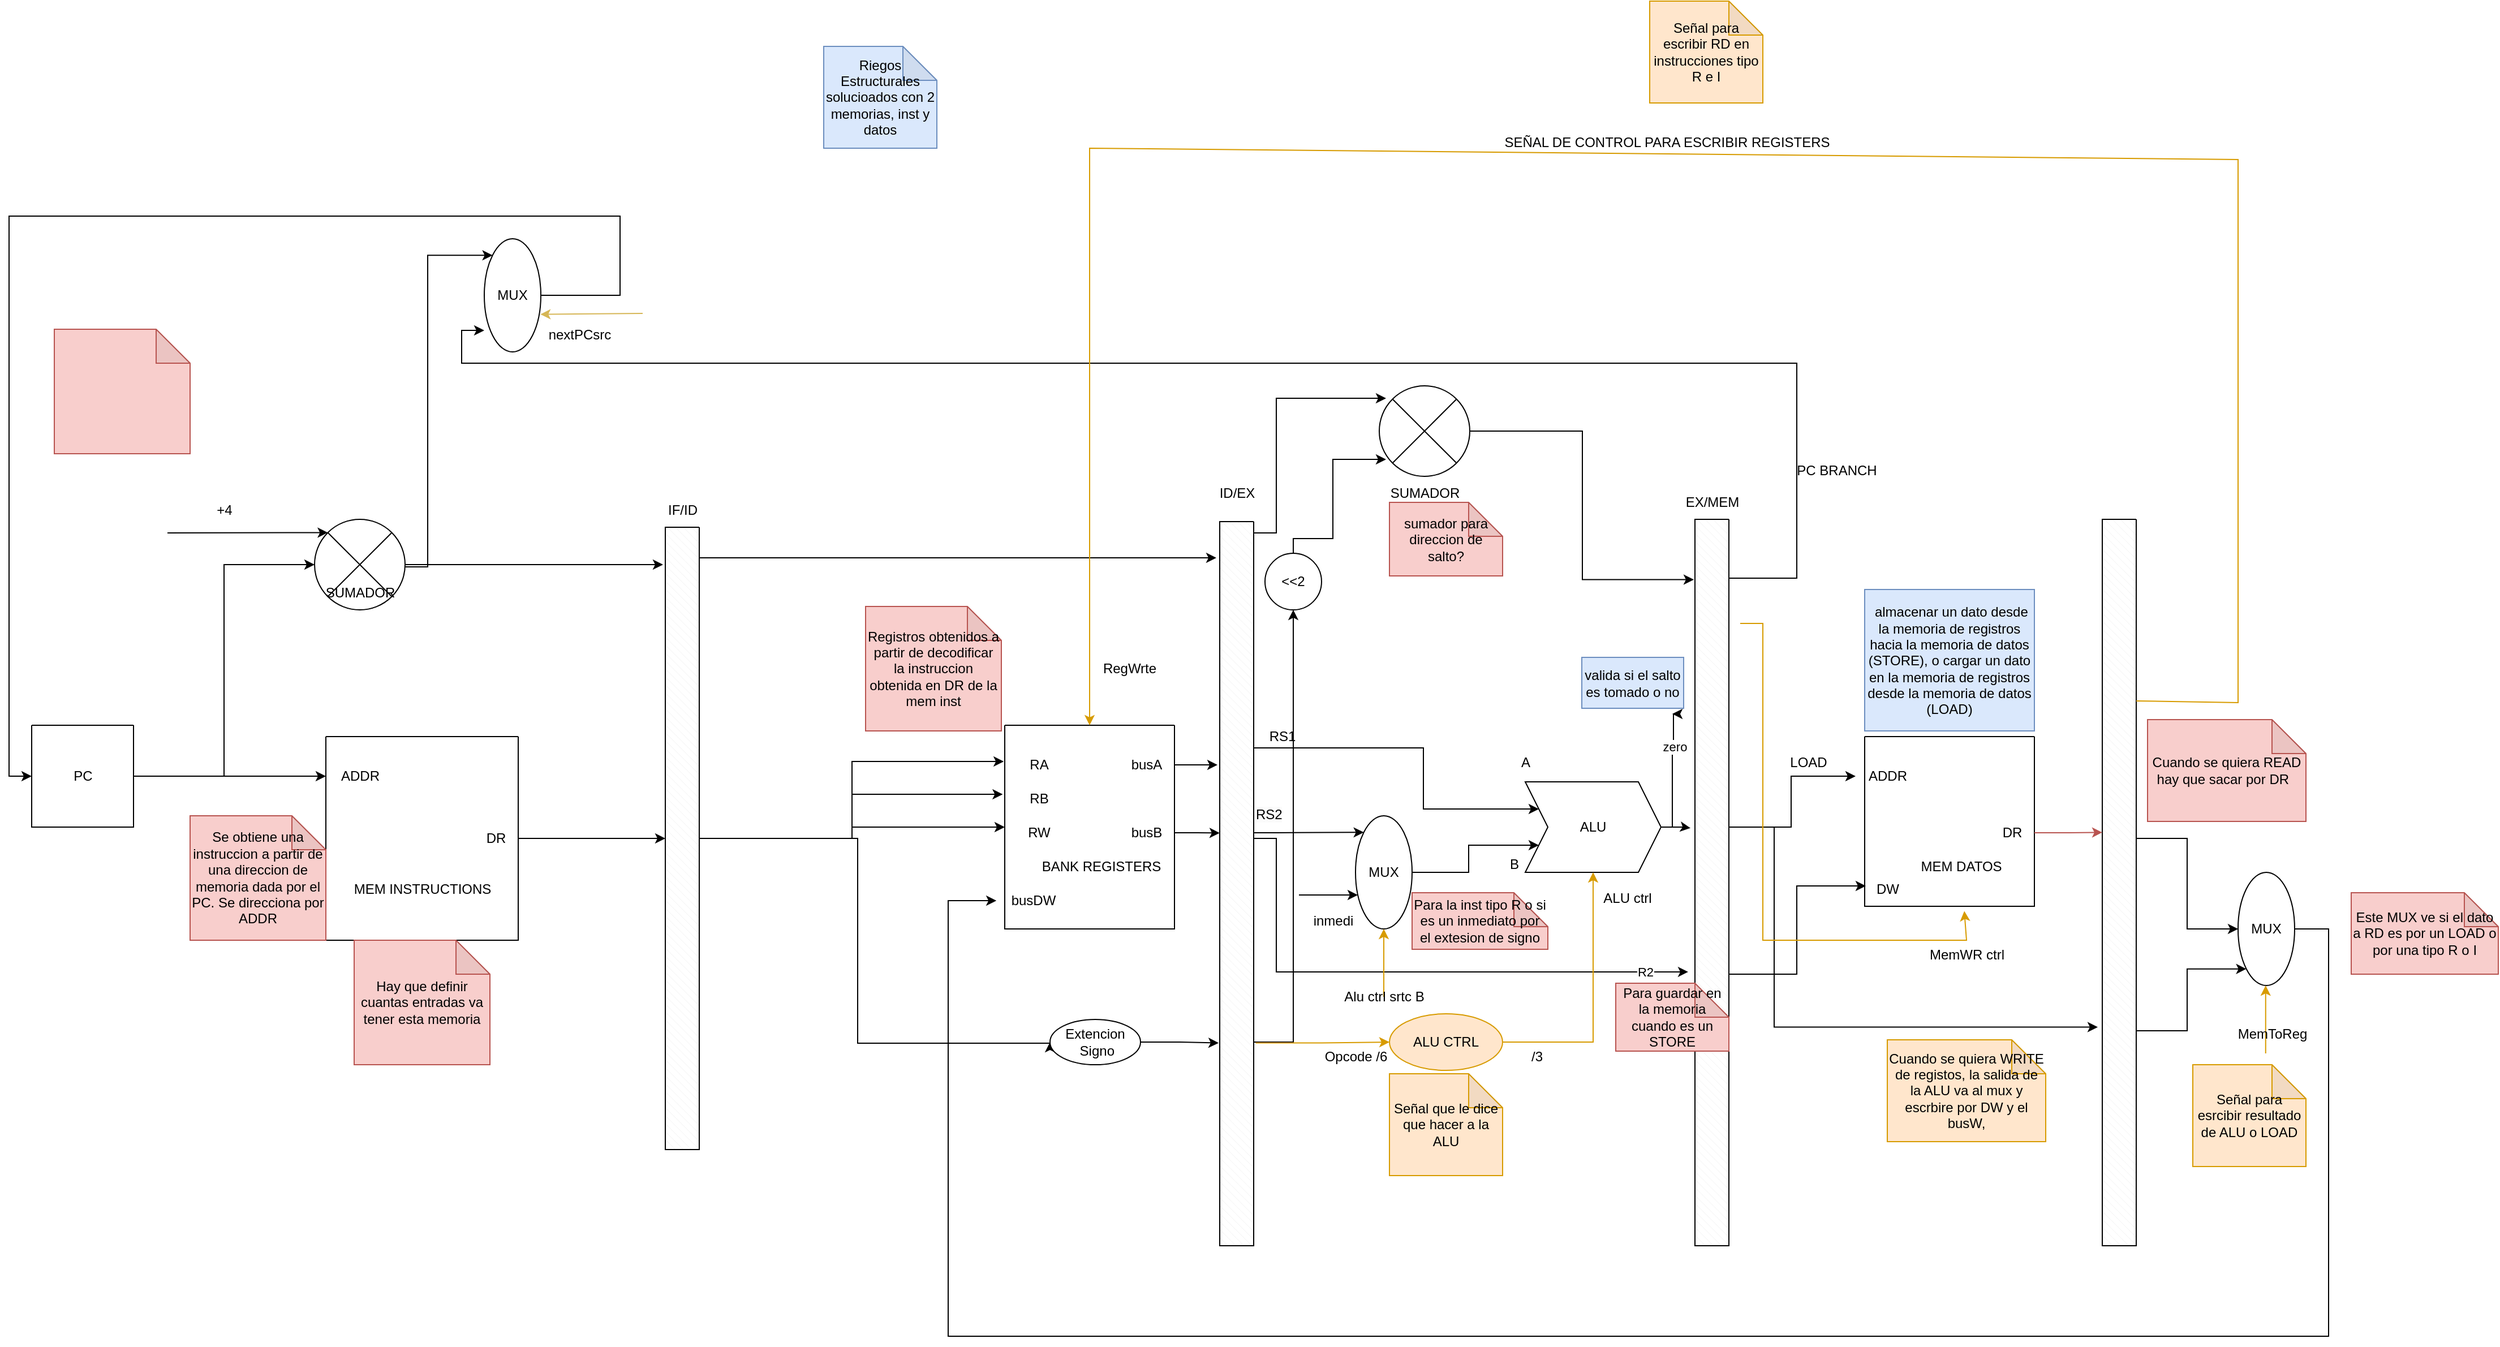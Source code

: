 <mxfile version="24.6.5" type="device" pages="2">
  <diagram name="MIPS-gral" id="lGc7REONpYNARfuNNczA">
    <mxGraphModel dx="2199" dy="1962" grid="1" gridSize="10" guides="1" tooltips="1" connect="1" arrows="1" fold="1" page="1" pageScale="1" pageWidth="827" pageHeight="1169" math="0" shadow="0">
      <root>
        <mxCell id="0" />
        <mxCell id="1" parent="0" />
        <mxCell id="2RqJ-Z-hNAkJ4BRyuHzx-9" style="edgeStyle=orthogonalEdgeStyle;rounded=0;orthogonalLoop=1;jettySize=auto;html=1;" parent="1" source="2RqJ-Z-hNAkJ4BRyuHzx-2" target="2RqJ-Z-hNAkJ4BRyuHzx-8" edge="1">
          <mxGeometry relative="1" as="geometry" />
        </mxCell>
        <mxCell id="2RqJ-Z-hNAkJ4BRyuHzx-62" style="edgeStyle=orthogonalEdgeStyle;rounded=0;orthogonalLoop=1;jettySize=auto;html=1;entryX=0;entryY=0.5;entryDx=0;entryDy=0;" parent="1" source="2RqJ-Z-hNAkJ4BRyuHzx-2" target="2RqJ-Z-hNAkJ4BRyuHzx-61" edge="1">
          <mxGeometry relative="1" as="geometry" />
        </mxCell>
        <mxCell id="2RqJ-Z-hNAkJ4BRyuHzx-2" value="" style="swimlane;startSize=0;" parent="1" vertex="1">
          <mxGeometry x="-30" y="500" width="90" height="90" as="geometry" />
        </mxCell>
        <mxCell id="2RqJ-Z-hNAkJ4BRyuHzx-3" value="PC&lt;br&gt;" style="text;html=1;align=center;verticalAlign=middle;resizable=0;points=[];autosize=1;strokeColor=none;fillColor=none;" parent="2RqJ-Z-hNAkJ4BRyuHzx-2" vertex="1">
          <mxGeometry x="25" y="30" width="40" height="30" as="geometry" />
        </mxCell>
        <mxCell id="2RqJ-Z-hNAkJ4BRyuHzx-6" value="" style="swimlane;startSize=0;" parent="1" vertex="1">
          <mxGeometry x="230" y="510" width="170" height="180" as="geometry" />
        </mxCell>
        <mxCell id="2RqJ-Z-hNAkJ4BRyuHzx-7" value="MEM INSTRUCTIONS" style="text;html=1;align=center;verticalAlign=middle;resizable=0;points=[];autosize=1;strokeColor=none;fillColor=none;" parent="2RqJ-Z-hNAkJ4BRyuHzx-6" vertex="1">
          <mxGeometry x="15" y="120" width="140" height="30" as="geometry" />
        </mxCell>
        <mxCell id="2RqJ-Z-hNAkJ4BRyuHzx-8" value="ADDR" style="text;html=1;align=center;verticalAlign=middle;resizable=0;points=[];autosize=1;strokeColor=none;fillColor=none;" parent="2RqJ-Z-hNAkJ4BRyuHzx-6" vertex="1">
          <mxGeometry y="20" width="60" height="30" as="geometry" />
        </mxCell>
        <mxCell id="2RqJ-Z-hNAkJ4BRyuHzx-15" value="DR" style="text;html=1;align=center;verticalAlign=middle;resizable=0;points=[];autosize=1;strokeColor=none;fillColor=none;" parent="2RqJ-Z-hNAkJ4BRyuHzx-6" vertex="1">
          <mxGeometry x="130" y="75" width="40" height="30" as="geometry" />
        </mxCell>
        <mxCell id="2RqJ-Z-hNAkJ4BRyuHzx-28" style="edgeStyle=orthogonalEdgeStyle;rounded=0;orthogonalLoop=1;jettySize=auto;html=1;entryX=0;entryY=0.5;entryDx=0;entryDy=0;" parent="1" source="2RqJ-Z-hNAkJ4BRyuHzx-10" target="2RqJ-Z-hNAkJ4BRyuHzx-16" edge="1">
          <mxGeometry relative="1" as="geometry" />
        </mxCell>
        <mxCell id="2RqJ-Z-hNAkJ4BRyuHzx-34" style="edgeStyle=orthogonalEdgeStyle;rounded=0;orthogonalLoop=1;jettySize=auto;html=1;" parent="1" source="2RqJ-Z-hNAkJ4BRyuHzx-10" edge="1">
          <mxGeometry relative="1" as="geometry">
            <mxPoint x="870" y="780" as="targetPoint" />
            <Array as="points">
              <mxPoint x="700" y="600" />
              <mxPoint x="700" y="781" />
            </Array>
          </mxGeometry>
        </mxCell>
        <mxCell id="2RqJ-Z-hNAkJ4BRyuHzx-10" value="" style="verticalLabelPosition=bottom;verticalAlign=top;html=1;shape=mxgraph.basic.patternFillRect;fillStyle=diag;step=5;fillStrokeWidth=0.2;fillStrokeColor=#dddddd;direction=south;" parent="1" vertex="1">
          <mxGeometry x="530" y="325" width="30" height="550" as="geometry" />
        </mxCell>
        <mxCell id="2RqJ-Z-hNAkJ4BRyuHzx-11" value="IF/ID" style="text;html=1;align=center;verticalAlign=middle;resizable=0;points=[];autosize=1;strokeColor=none;fillColor=none;" parent="1" vertex="1">
          <mxGeometry x="520" y="295" width="50" height="30" as="geometry" />
        </mxCell>
        <mxCell id="2RqJ-Z-hNAkJ4BRyuHzx-16" value="" style="swimlane;startSize=0;" parent="1" vertex="1">
          <mxGeometry x="830" y="500" width="150" height="180" as="geometry" />
        </mxCell>
        <mxCell id="2RqJ-Z-hNAkJ4BRyuHzx-17" value="BANK REGISTERS" style="text;html=1;align=center;verticalAlign=middle;resizable=0;points=[];autosize=1;strokeColor=none;fillColor=none;" parent="2RqJ-Z-hNAkJ4BRyuHzx-16" vertex="1">
          <mxGeometry x="20" y="110" width="130" height="30" as="geometry" />
        </mxCell>
        <mxCell id="2RqJ-Z-hNAkJ4BRyuHzx-18" value="RA" style="text;html=1;align=center;verticalAlign=middle;resizable=0;points=[];autosize=1;strokeColor=none;fillColor=none;" parent="2RqJ-Z-hNAkJ4BRyuHzx-16" vertex="1">
          <mxGeometry x="10" y="20" width="40" height="30" as="geometry" />
        </mxCell>
        <mxCell id="2RqJ-Z-hNAkJ4BRyuHzx-19" value="busA" style="text;html=1;align=center;verticalAlign=middle;resizable=0;points=[];autosize=1;strokeColor=none;fillColor=none;" parent="2RqJ-Z-hNAkJ4BRyuHzx-16" vertex="1">
          <mxGeometry x="100" y="20" width="50" height="30" as="geometry" />
        </mxCell>
        <mxCell id="2RqJ-Z-hNAkJ4BRyuHzx-20" value="RB" style="text;html=1;align=center;verticalAlign=middle;resizable=0;points=[];autosize=1;strokeColor=none;fillColor=none;" parent="2RqJ-Z-hNAkJ4BRyuHzx-16" vertex="1">
          <mxGeometry x="10" y="50" width="40" height="30" as="geometry" />
        </mxCell>
        <mxCell id="2RqJ-Z-hNAkJ4BRyuHzx-21" value="RW&lt;br&gt;" style="text;html=1;align=center;verticalAlign=middle;resizable=0;points=[];autosize=1;strokeColor=none;fillColor=none;" parent="2RqJ-Z-hNAkJ4BRyuHzx-16" vertex="1">
          <mxGeometry x="10" y="80" width="40" height="30" as="geometry" />
        </mxCell>
        <mxCell id="2RqJ-Z-hNAkJ4BRyuHzx-22" value="busDW" style="text;html=1;align=center;verticalAlign=middle;resizable=0;points=[];autosize=1;strokeColor=none;fillColor=none;" parent="2RqJ-Z-hNAkJ4BRyuHzx-16" vertex="1">
          <mxGeometry x="-5" y="140" width="60" height="30" as="geometry" />
        </mxCell>
        <mxCell id="2RqJ-Z-hNAkJ4BRyuHzx-23" value="busB" style="text;html=1;align=center;verticalAlign=middle;resizable=0;points=[];autosize=1;strokeColor=none;fillColor=none;" parent="2RqJ-Z-hNAkJ4BRyuHzx-16" vertex="1">
          <mxGeometry x="100" y="80" width="50" height="30" as="geometry" />
        </mxCell>
        <mxCell id="2RqJ-Z-hNAkJ4BRyuHzx-25" style="edgeStyle=orthogonalEdgeStyle;rounded=0;orthogonalLoop=1;jettySize=auto;html=1;entryX=0.5;entryY=1;entryDx=0;entryDy=0;entryPerimeter=0;" parent="1" source="2RqJ-Z-hNAkJ4BRyuHzx-15" target="2RqJ-Z-hNAkJ4BRyuHzx-10" edge="1">
          <mxGeometry relative="1" as="geometry" />
        </mxCell>
        <mxCell id="2RqJ-Z-hNAkJ4BRyuHzx-26" style="edgeStyle=orthogonalEdgeStyle;rounded=0;orthogonalLoop=1;jettySize=auto;html=1;entryX=-0.006;entryY=0.178;entryDx=0;entryDy=0;entryPerimeter=0;" parent="1" source="2RqJ-Z-hNAkJ4BRyuHzx-10" target="2RqJ-Z-hNAkJ4BRyuHzx-16" edge="1">
          <mxGeometry relative="1" as="geometry" />
        </mxCell>
        <mxCell id="2RqJ-Z-hNAkJ4BRyuHzx-27" style="edgeStyle=orthogonalEdgeStyle;rounded=0;orthogonalLoop=1;jettySize=auto;html=1;entryX=-0.012;entryY=0.339;entryDx=0;entryDy=0;entryPerimeter=0;" parent="1" source="2RqJ-Z-hNAkJ4BRyuHzx-10" target="2RqJ-Z-hNAkJ4BRyuHzx-16" edge="1">
          <mxGeometry relative="1" as="geometry" />
        </mxCell>
        <mxCell id="2RqJ-Z-hNAkJ4BRyuHzx-125" style="edgeStyle=orthogonalEdgeStyle;rounded=0;orthogonalLoop=1;jettySize=auto;html=1;" parent="1" source="2RqJ-Z-hNAkJ4BRyuHzx-29" edge="1">
          <mxGeometry relative="1" as="geometry">
            <mxPoint x="1420" y="490" as="targetPoint" />
            <Array as="points">
              <mxPoint x="1420" y="590" />
              <mxPoint x="1420" y="521" />
              <mxPoint x="1421" y="521" />
            </Array>
          </mxGeometry>
        </mxCell>
        <mxCell id="2RqJ-Z-hNAkJ4BRyuHzx-126" value="zero&lt;br&gt;" style="edgeLabel;html=1;align=center;verticalAlign=middle;resizable=0;points=[];" parent="2RqJ-Z-hNAkJ4BRyuHzx-125" vertex="1" connectable="0">
          <mxGeometry x="0.477" y="-1" relative="1" as="geometry">
            <mxPoint as="offset" />
          </mxGeometry>
        </mxCell>
        <mxCell id="2RqJ-Z-hNAkJ4BRyuHzx-29" value="ALU" style="shape=step;perimeter=stepPerimeter;whiteSpace=wrap;html=1;fixedSize=1;" parent="1" vertex="1">
          <mxGeometry x="1290" y="550" width="120" height="80" as="geometry" />
        </mxCell>
        <mxCell id="2RqJ-Z-hNAkJ4BRyuHzx-40" style="edgeStyle=orthogonalEdgeStyle;rounded=0;orthogonalLoop=1;jettySize=auto;html=1;entryX=0;entryY=0.75;entryDx=0;entryDy=0;" parent="1" source="2RqJ-Z-hNAkJ4BRyuHzx-30" target="2RqJ-Z-hNAkJ4BRyuHzx-29" edge="1">
          <mxGeometry relative="1" as="geometry" />
        </mxCell>
        <mxCell id="2RqJ-Z-hNAkJ4BRyuHzx-30" value="MUX&lt;br&gt;" style="ellipse;whiteSpace=wrap;html=1;direction=south;" parent="1" vertex="1">
          <mxGeometry x="1140" y="580" width="50" height="100" as="geometry" />
        </mxCell>
        <mxCell id="2RqJ-Z-hNAkJ4BRyuHzx-31" value="&amp;lt;&amp;lt;2" style="ellipse;whiteSpace=wrap;html=1;direction=south;" parent="1" vertex="1">
          <mxGeometry x="1060" y="348" width="50" height="50" as="geometry" />
        </mxCell>
        <mxCell id="2RqJ-Z-hNAkJ4BRyuHzx-33" value="Extencion&lt;br&gt;&amp;nbsp;Signo" style="ellipse;whiteSpace=wrap;html=1;direction=south;" parent="1" vertex="1">
          <mxGeometry x="870" y="760" width="80" height="40" as="geometry" />
        </mxCell>
        <mxCell id="2RqJ-Z-hNAkJ4BRyuHzx-38" value="" style="endArrow=classic;html=1;rounded=0;entryX=0.7;entryY=0.96;entryDx=0;entryDy=0;entryPerimeter=0;" parent="1" target="2RqJ-Z-hNAkJ4BRyuHzx-30" edge="1">
          <mxGeometry width="50" height="50" relative="1" as="geometry">
            <mxPoint x="1090" y="650" as="sourcePoint" />
            <mxPoint x="1120" y="600" as="targetPoint" />
            <Array as="points">
              <mxPoint x="1110" y="650" />
            </Array>
          </mxGeometry>
        </mxCell>
        <mxCell id="2RqJ-Z-hNAkJ4BRyuHzx-42" value="" style="swimlane;startSize=0;" parent="1" vertex="1">
          <mxGeometry x="1590" y="510" width="150" height="150" as="geometry" />
        </mxCell>
        <mxCell id="2RqJ-Z-hNAkJ4BRyuHzx-43" value="MEM DATOS&lt;br&gt;" style="text;html=1;align=center;verticalAlign=middle;resizable=0;points=[];autosize=1;strokeColor=none;fillColor=none;" parent="2RqJ-Z-hNAkJ4BRyuHzx-42" vertex="1">
          <mxGeometry x="35" y="100" width="100" height="30" as="geometry" />
        </mxCell>
        <mxCell id="2RqJ-Z-hNAkJ4BRyuHzx-44" value="ADDR" style="text;html=1;align=center;verticalAlign=middle;resizable=0;points=[];autosize=1;strokeColor=none;fillColor=none;" parent="2RqJ-Z-hNAkJ4BRyuHzx-42" vertex="1">
          <mxGeometry x="-10" y="20" width="60" height="30" as="geometry" />
        </mxCell>
        <mxCell id="2RqJ-Z-hNAkJ4BRyuHzx-45" value="DR" style="text;html=1;align=center;verticalAlign=middle;resizable=0;points=[];autosize=1;strokeColor=none;fillColor=none;" parent="2RqJ-Z-hNAkJ4BRyuHzx-42" vertex="1">
          <mxGeometry x="110" y="70" width="40" height="30" as="geometry" />
        </mxCell>
        <mxCell id="2RqJ-Z-hNAkJ4BRyuHzx-46" value="DW" style="text;html=1;align=center;verticalAlign=middle;resizable=0;points=[];autosize=1;strokeColor=none;fillColor=none;" parent="2RqJ-Z-hNAkJ4BRyuHzx-42" vertex="1">
          <mxGeometry y="120" width="40" height="30" as="geometry" />
        </mxCell>
        <mxCell id="2RqJ-Z-hNAkJ4BRyuHzx-51" value="MUX&lt;br&gt;" style="ellipse;whiteSpace=wrap;html=1;direction=south;" parent="1" vertex="1">
          <mxGeometry x="1920" y="630" width="50" height="100" as="geometry" />
        </mxCell>
        <mxCell id="2RqJ-Z-hNAkJ4BRyuHzx-59" value="" style="shape=sumEllipse;perimeter=ellipsePerimeter;whiteSpace=wrap;html=1;backgroundOutline=1;" parent="1" vertex="1">
          <mxGeometry x="1161" y="200" width="80" height="80" as="geometry" />
        </mxCell>
        <mxCell id="2RqJ-Z-hNAkJ4BRyuHzx-60" value="SUMADOR&lt;br&gt;" style="text;html=1;align=center;verticalAlign=middle;resizable=0;points=[];autosize=1;strokeColor=none;fillColor=none;" parent="1" vertex="1">
          <mxGeometry x="1161" y="280" width="80" height="30" as="geometry" />
        </mxCell>
        <mxCell id="2RqJ-Z-hNAkJ4BRyuHzx-71" style="edgeStyle=orthogonalEdgeStyle;rounded=0;orthogonalLoop=1;jettySize=auto;html=1;entryX=0;entryY=1;entryDx=0;entryDy=0;" parent="1" source="2RqJ-Z-hNAkJ4BRyuHzx-61" target="2RqJ-Z-hNAkJ4BRyuHzx-68" edge="1">
          <mxGeometry relative="1" as="geometry">
            <Array as="points">
              <mxPoint x="320" y="360" />
              <mxPoint x="320" y="85" />
            </Array>
          </mxGeometry>
        </mxCell>
        <mxCell id="2RqJ-Z-hNAkJ4BRyuHzx-61" value="" style="shape=sumEllipse;perimeter=ellipsePerimeter;whiteSpace=wrap;html=1;backgroundOutline=1;" parent="1" vertex="1">
          <mxGeometry x="220" y="318" width="80" height="80" as="geometry" />
        </mxCell>
        <mxCell id="2RqJ-Z-hNAkJ4BRyuHzx-63" value="" style="endArrow=classic;html=1;rounded=0;entryX=0;entryY=0;entryDx=0;entryDy=0;" parent="1" target="2RqJ-Z-hNAkJ4BRyuHzx-61" edge="1">
          <mxGeometry width="50" height="50" relative="1" as="geometry">
            <mxPoint x="90" y="330" as="sourcePoint" />
            <mxPoint x="440" y="410" as="targetPoint" />
          </mxGeometry>
        </mxCell>
        <mxCell id="2RqJ-Z-hNAkJ4BRyuHzx-64" value="+4" style="text;html=1;align=center;verticalAlign=middle;resizable=0;points=[];autosize=1;strokeColor=none;fillColor=none;" parent="1" vertex="1">
          <mxGeometry x="120" y="295" width="40" height="30" as="geometry" />
        </mxCell>
        <mxCell id="2RqJ-Z-hNAkJ4BRyuHzx-65" value="SUMADOR&lt;br&gt;" style="text;html=1;align=center;verticalAlign=middle;resizable=0;points=[];autosize=1;strokeColor=none;fillColor=none;" parent="1" vertex="1">
          <mxGeometry x="220" y="368" width="80" height="30" as="geometry" />
        </mxCell>
        <mxCell id="2RqJ-Z-hNAkJ4BRyuHzx-67" style="edgeStyle=orthogonalEdgeStyle;rounded=0;orthogonalLoop=1;jettySize=auto;html=1;entryX=0.075;entryY=0.813;entryDx=0;entryDy=0;entryPerimeter=0;" parent="1" source="2RqJ-Z-hNAkJ4BRyuHzx-31" target="2RqJ-Z-hNAkJ4BRyuHzx-59" edge="1">
          <mxGeometry relative="1" as="geometry">
            <Array as="points">
              <mxPoint x="1120" y="335" />
              <mxPoint x="1120" y="265" />
            </Array>
          </mxGeometry>
        </mxCell>
        <mxCell id="2RqJ-Z-hNAkJ4BRyuHzx-72" style="edgeStyle=orthogonalEdgeStyle;rounded=0;orthogonalLoop=1;jettySize=auto;html=1;entryX=0;entryY=0.5;entryDx=0;entryDy=0;" parent="1" source="2RqJ-Z-hNAkJ4BRyuHzx-68" target="2RqJ-Z-hNAkJ4BRyuHzx-2" edge="1">
          <mxGeometry relative="1" as="geometry">
            <Array as="points">
              <mxPoint x="490" y="120" />
              <mxPoint x="490" y="50" />
              <mxPoint x="-50" y="50" />
              <mxPoint x="-50" y="545" />
            </Array>
          </mxGeometry>
        </mxCell>
        <mxCell id="2RqJ-Z-hNAkJ4BRyuHzx-68" value="MUX&lt;br&gt;" style="ellipse;whiteSpace=wrap;html=1;direction=south;" parent="1" vertex="1">
          <mxGeometry x="370" y="70" width="50" height="100" as="geometry" />
        </mxCell>
        <mxCell id="2RqJ-Z-hNAkJ4BRyuHzx-77" style="edgeStyle=orthogonalEdgeStyle;rounded=0;orthogonalLoop=1;jettySize=auto;html=1;entryX=1;entryY=0.5;entryDx=0;entryDy=0;" parent="1" source="2RqJ-Z-hNAkJ4BRyuHzx-74" target="2RqJ-Z-hNAkJ4BRyuHzx-31" edge="1">
          <mxGeometry relative="1" as="geometry">
            <Array as="points">
              <mxPoint x="1085" y="780" />
            </Array>
          </mxGeometry>
        </mxCell>
        <mxCell id="2RqJ-Z-hNAkJ4BRyuHzx-80" style="edgeStyle=orthogonalEdgeStyle;rounded=0;orthogonalLoop=1;jettySize=auto;html=1;entryX=0;entryY=1;entryDx=0;entryDy=0;" parent="1" source="2RqJ-Z-hNAkJ4BRyuHzx-74" target="2RqJ-Z-hNAkJ4BRyuHzx-30" edge="1">
          <mxGeometry relative="1" as="geometry">
            <Array as="points">
              <mxPoint x="1070" y="595" />
              <mxPoint x="1070" y="595" />
            </Array>
          </mxGeometry>
        </mxCell>
        <mxCell id="2RqJ-Z-hNAkJ4BRyuHzx-82" style="edgeStyle=orthogonalEdgeStyle;rounded=0;orthogonalLoop=1;jettySize=auto;html=1;entryX=0;entryY=0.25;entryDx=0;entryDy=0;" parent="1" source="2RqJ-Z-hNAkJ4BRyuHzx-74" target="2RqJ-Z-hNAkJ4BRyuHzx-29" edge="1">
          <mxGeometry relative="1" as="geometry">
            <Array as="points">
              <mxPoint x="1200" y="520" />
              <mxPoint x="1200" y="574" />
            </Array>
          </mxGeometry>
        </mxCell>
        <mxCell id="tcZKiTuZh_uuGgO6nxxK-7" style="edgeStyle=orthogonalEdgeStyle;rounded=0;orthogonalLoop=1;jettySize=auto;html=1;entryX=0;entryY=0.5;entryDx=0;entryDy=0;exitX=0.72;exitY=-0.058;exitDx=0;exitDy=0;exitPerimeter=0;fillColor=#ffe6cc;strokeColor=#d79b00;" parent="1" source="2RqJ-Z-hNAkJ4BRyuHzx-74" target="tcZKiTuZh_uuGgO6nxxK-6" edge="1">
          <mxGeometry relative="1" as="geometry" />
        </mxCell>
        <mxCell id="2RqJ-Z-hNAkJ4BRyuHzx-74" value="" style="verticalLabelPosition=bottom;verticalAlign=top;html=1;shape=mxgraph.basic.patternFillRect;fillStyle=diag;step=5;fillStrokeWidth=0.2;fillStrokeColor=#dddddd;direction=south;" parent="1" vertex="1">
          <mxGeometry x="1020" y="320" width="30" height="640" as="geometry" />
        </mxCell>
        <mxCell id="2RqJ-Z-hNAkJ4BRyuHzx-75" style="edgeStyle=orthogonalEdgeStyle;rounded=0;orthogonalLoop=1;jettySize=auto;html=1;entryX=0.72;entryY=1.033;entryDx=0;entryDy=0;entryPerimeter=0;" parent="1" source="2RqJ-Z-hNAkJ4BRyuHzx-33" target="2RqJ-Z-hNAkJ4BRyuHzx-74" edge="1">
          <mxGeometry relative="1" as="geometry" />
        </mxCell>
        <mxCell id="2RqJ-Z-hNAkJ4BRyuHzx-78" style="edgeStyle=orthogonalEdgeStyle;rounded=0;orthogonalLoop=1;jettySize=auto;html=1;entryX=0.336;entryY=1.067;entryDx=0;entryDy=0;entryPerimeter=0;" parent="1" source="2RqJ-Z-hNAkJ4BRyuHzx-19" target="2RqJ-Z-hNAkJ4BRyuHzx-74" edge="1">
          <mxGeometry relative="1" as="geometry" />
        </mxCell>
        <mxCell id="2RqJ-Z-hNAkJ4BRyuHzx-79" style="edgeStyle=orthogonalEdgeStyle;rounded=0;orthogonalLoop=1;jettySize=auto;html=1;entryX=0.43;entryY=1;entryDx=0;entryDy=0;entryPerimeter=0;" parent="1" source="2RqJ-Z-hNAkJ4BRyuHzx-23" target="2RqJ-Z-hNAkJ4BRyuHzx-74" edge="1">
          <mxGeometry relative="1" as="geometry" />
        </mxCell>
        <mxCell id="2RqJ-Z-hNAkJ4BRyuHzx-85" style="edgeStyle=orthogonalEdgeStyle;rounded=0;orthogonalLoop=1;jettySize=auto;html=1;entryX=0.06;entryY=1.067;entryDx=0;entryDy=0;entryPerimeter=0;" parent="1" source="2RqJ-Z-hNAkJ4BRyuHzx-61" target="2RqJ-Z-hNAkJ4BRyuHzx-10" edge="1">
          <mxGeometry relative="1" as="geometry" />
        </mxCell>
        <mxCell id="2RqJ-Z-hNAkJ4BRyuHzx-86" style="edgeStyle=orthogonalEdgeStyle;rounded=0;orthogonalLoop=1;jettySize=auto;html=1;entryX=0.05;entryY=1.1;entryDx=0;entryDy=0;entryPerimeter=0;" parent="1" source="2RqJ-Z-hNAkJ4BRyuHzx-10" target="2RqJ-Z-hNAkJ4BRyuHzx-74" edge="1">
          <mxGeometry relative="1" as="geometry">
            <Array as="points">
              <mxPoint x="690" y="352" />
              <mxPoint x="690" y="352" />
            </Array>
          </mxGeometry>
        </mxCell>
        <mxCell id="2RqJ-Z-hNAkJ4BRyuHzx-87" style="edgeStyle=orthogonalEdgeStyle;rounded=0;orthogonalLoop=1;jettySize=auto;html=1;entryX=0.075;entryY=0.138;entryDx=0;entryDy=0;entryPerimeter=0;" parent="1" source="2RqJ-Z-hNAkJ4BRyuHzx-74" target="2RqJ-Z-hNAkJ4BRyuHzx-59" edge="1">
          <mxGeometry relative="1" as="geometry">
            <Array as="points">
              <mxPoint x="1070" y="330" />
              <mxPoint x="1070" y="211" />
            </Array>
          </mxGeometry>
        </mxCell>
        <mxCell id="2RqJ-Z-hNAkJ4BRyuHzx-88" value="ID/EX" style="text;html=1;align=center;verticalAlign=middle;resizable=0;points=[];autosize=1;strokeColor=none;fillColor=none;" parent="1" vertex="1">
          <mxGeometry x="1010" y="280" width="50" height="30" as="geometry" />
        </mxCell>
        <mxCell id="2RqJ-Z-hNAkJ4BRyuHzx-89" value="" style="verticalLabelPosition=bottom;verticalAlign=top;html=1;shape=mxgraph.basic.patternFillRect;fillStyle=diag;step=5;fillStrokeWidth=0.2;fillStrokeColor=#dddddd;direction=south;" parent="1" vertex="1">
          <mxGeometry x="1440" y="318" width="30" height="642" as="geometry" />
        </mxCell>
        <mxCell id="2RqJ-Z-hNAkJ4BRyuHzx-90" style="edgeStyle=orthogonalEdgeStyle;rounded=0;orthogonalLoop=1;jettySize=auto;html=1;entryX=0.623;entryY=1.2;entryDx=0;entryDy=0;entryPerimeter=0;" parent="1" target="2RqJ-Z-hNAkJ4BRyuHzx-89" edge="1">
          <mxGeometry relative="1" as="geometry">
            <Array as="points">
              <mxPoint x="1070" y="600" />
              <mxPoint x="1070" y="718" />
            </Array>
            <mxPoint x="1050" y="600" as="sourcePoint" />
          </mxGeometry>
        </mxCell>
        <mxCell id="tcZKiTuZh_uuGgO6nxxK-26" value="R2" style="edgeLabel;html=1;align=center;verticalAlign=middle;resizable=0;points=[];" parent="2RqJ-Z-hNAkJ4BRyuHzx-90" vertex="1" connectable="0">
          <mxGeometry x="0.847" relative="1" as="geometry">
            <mxPoint as="offset" />
          </mxGeometry>
        </mxCell>
        <mxCell id="2RqJ-Z-hNAkJ4BRyuHzx-91" style="edgeStyle=orthogonalEdgeStyle;rounded=0;orthogonalLoop=1;jettySize=auto;html=1;entryX=0.025;entryY=0.4;entryDx=0;entryDy=0;entryPerimeter=0;" parent="1" source="2RqJ-Z-hNAkJ4BRyuHzx-89" target="2RqJ-Z-hNAkJ4BRyuHzx-46" edge="1">
          <mxGeometry relative="1" as="geometry">
            <Array as="points">
              <mxPoint x="1530" y="720" />
              <mxPoint x="1530" y="642" />
            </Array>
          </mxGeometry>
        </mxCell>
        <mxCell id="2RqJ-Z-hNAkJ4BRyuHzx-92" style="edgeStyle=orthogonalEdgeStyle;rounded=0;orthogonalLoop=1;jettySize=auto;html=1;entryX=0.425;entryY=1.133;entryDx=0;entryDy=0;entryPerimeter=0;" parent="1" source="2RqJ-Z-hNAkJ4BRyuHzx-29" target="2RqJ-Z-hNAkJ4BRyuHzx-89" edge="1">
          <mxGeometry relative="1" as="geometry" />
        </mxCell>
        <mxCell id="2RqJ-Z-hNAkJ4BRyuHzx-93" style="edgeStyle=orthogonalEdgeStyle;rounded=0;orthogonalLoop=1;jettySize=auto;html=1;entryX=0.033;entryY=0.5;entryDx=0;entryDy=0;entryPerimeter=0;" parent="1" source="2RqJ-Z-hNAkJ4BRyuHzx-89" target="2RqJ-Z-hNAkJ4BRyuHzx-44" edge="1">
          <mxGeometry relative="1" as="geometry">
            <Array as="points">
              <mxPoint x="1525" y="590" />
              <mxPoint x="1525" y="545" />
            </Array>
          </mxGeometry>
        </mxCell>
        <mxCell id="2RqJ-Z-hNAkJ4BRyuHzx-97" style="edgeStyle=orthogonalEdgeStyle;rounded=0;orthogonalLoop=1;jettySize=auto;html=1;entryX=1;entryY=1;entryDx=0;entryDy=0;" parent="1" source="2RqJ-Z-hNAkJ4BRyuHzx-95" target="2RqJ-Z-hNAkJ4BRyuHzx-51" edge="1">
          <mxGeometry relative="1" as="geometry">
            <Array as="points">
              <mxPoint x="1875" y="770" />
              <mxPoint x="1875" y="715" />
            </Array>
          </mxGeometry>
        </mxCell>
        <mxCell id="2RqJ-Z-hNAkJ4BRyuHzx-100" style="edgeStyle=orthogonalEdgeStyle;rounded=0;orthogonalLoop=1;jettySize=auto;html=1;" parent="1" source="2RqJ-Z-hNAkJ4BRyuHzx-95" target="2RqJ-Z-hNAkJ4BRyuHzx-51" edge="1">
          <mxGeometry relative="1" as="geometry">
            <Array as="points">
              <mxPoint x="1875" y="600" />
              <mxPoint x="1875" y="680" />
            </Array>
          </mxGeometry>
        </mxCell>
        <mxCell id="2RqJ-Z-hNAkJ4BRyuHzx-95" value="" style="verticalLabelPosition=bottom;verticalAlign=top;html=1;shape=mxgraph.basic.patternFillRect;fillStyle=diag;step=5;fillStrokeWidth=0.2;fillStrokeColor=#dddddd;direction=south;" parent="1" vertex="1">
          <mxGeometry x="1800" y="318" width="30" height="642" as="geometry" />
        </mxCell>
        <mxCell id="2RqJ-Z-hNAkJ4BRyuHzx-96" style="edgeStyle=orthogonalEdgeStyle;rounded=0;orthogonalLoop=1;jettySize=auto;html=1;entryX=0.699;entryY=1.133;entryDx=0;entryDy=0;entryPerimeter=0;" parent="1" source="2RqJ-Z-hNAkJ4BRyuHzx-89" target="2RqJ-Z-hNAkJ4BRyuHzx-95" edge="1">
          <mxGeometry relative="1" as="geometry">
            <Array as="points">
              <mxPoint x="1510" y="590" />
              <mxPoint x="1510" y="767" />
            </Array>
          </mxGeometry>
        </mxCell>
        <mxCell id="2RqJ-Z-hNAkJ4BRyuHzx-98" value="EX/MEM" style="text;html=1;align=center;verticalAlign=middle;resizable=0;points=[];autosize=1;strokeColor=none;fillColor=none;" parent="1" vertex="1">
          <mxGeometry x="1420" y="288" width="70" height="30" as="geometry" />
        </mxCell>
        <mxCell id="2RqJ-Z-hNAkJ4BRyuHzx-99" style="edgeStyle=orthogonalEdgeStyle;rounded=0;orthogonalLoop=1;jettySize=auto;html=1;entryX=0.431;entryY=1;entryDx=0;entryDy=0;entryPerimeter=0;fillColor=#f8cecc;strokeColor=#b85450;" parent="1" source="2RqJ-Z-hNAkJ4BRyuHzx-45" target="2RqJ-Z-hNAkJ4BRyuHzx-95" edge="1">
          <mxGeometry relative="1" as="geometry" />
        </mxCell>
        <mxCell id="2RqJ-Z-hNAkJ4BRyuHzx-104" style="edgeStyle=orthogonalEdgeStyle;rounded=0;orthogonalLoop=1;jettySize=auto;html=1;entryX=-0.04;entryY=0.5;entryDx=0;entryDy=0;entryPerimeter=0;" parent="1" source="2RqJ-Z-hNAkJ4BRyuHzx-51" target="2RqJ-Z-hNAkJ4BRyuHzx-22" edge="1">
          <mxGeometry relative="1" as="geometry">
            <Array as="points">
              <mxPoint x="2000" y="680" />
              <mxPoint x="2000" y="1040" />
              <mxPoint x="780" y="1040" />
              <mxPoint x="780" y="655" />
            </Array>
          </mxGeometry>
        </mxCell>
        <mxCell id="2RqJ-Z-hNAkJ4BRyuHzx-105" style="edgeStyle=orthogonalEdgeStyle;rounded=0;orthogonalLoop=1;jettySize=auto;html=1;entryX=0.083;entryY=1.033;entryDx=0;entryDy=0;entryPerimeter=0;" parent="1" source="2RqJ-Z-hNAkJ4BRyuHzx-59" target="2RqJ-Z-hNAkJ4BRyuHzx-89" edge="1">
          <mxGeometry relative="1" as="geometry" />
        </mxCell>
        <mxCell id="2RqJ-Z-hNAkJ4BRyuHzx-106" style="edgeStyle=orthogonalEdgeStyle;rounded=0;orthogonalLoop=1;jettySize=auto;html=1;entryX=0.81;entryY=1;entryDx=0;entryDy=0;entryPerimeter=0;" parent="1" source="2RqJ-Z-hNAkJ4BRyuHzx-89" target="2RqJ-Z-hNAkJ4BRyuHzx-68" edge="1">
          <mxGeometry relative="1" as="geometry">
            <Array as="points">
              <mxPoint x="1530" y="370" />
              <mxPoint x="1530" y="180" />
              <mxPoint x="350" y="180" />
              <mxPoint x="350" y="151" />
            </Array>
          </mxGeometry>
        </mxCell>
        <mxCell id="2RqJ-Z-hNAkJ4BRyuHzx-108" value="Se obtiene una instruccion a partir de una direccion de memoria dada por el PC. Se direcciona por ADDR" style="shape=note;whiteSpace=wrap;html=1;backgroundOutline=1;darkOpacity=0.05;fillColor=#f8cecc;strokeColor=#b85450;" parent="1" vertex="1">
          <mxGeometry x="110" y="580" width="120" height="110" as="geometry" />
        </mxCell>
        <mxCell id="2RqJ-Z-hNAkJ4BRyuHzx-109" value="Hay que definir cuantas entradas va tener esta memoria" style="shape=note;whiteSpace=wrap;html=1;backgroundOutline=1;darkOpacity=0.05;fillColor=#f8cecc;strokeColor=#b85450;" parent="1" vertex="1">
          <mxGeometry x="255" y="690" width="120" height="110" as="geometry" />
        </mxCell>
        <mxCell id="2RqJ-Z-hNAkJ4BRyuHzx-110" value="" style="shape=note;whiteSpace=wrap;html=1;backgroundOutline=1;darkOpacity=0.05;fillColor=#f8cecc;strokeColor=#b85450;" parent="1" vertex="1">
          <mxGeometry x="-10" y="150" width="120" height="110" as="geometry" />
        </mxCell>
        <mxCell id="2RqJ-Z-hNAkJ4BRyuHzx-111" value="Registros obtenidos a partir de decodificar la instruccion obtenida en DR de la mem inst" style="shape=note;whiteSpace=wrap;html=1;backgroundOutline=1;darkOpacity=0.05;fillColor=#f8cecc;strokeColor=#b85450;" parent="1" vertex="1">
          <mxGeometry x="707" y="395" width="120" height="110" as="geometry" />
        </mxCell>
        <mxCell id="2RqJ-Z-hNAkJ4BRyuHzx-112" value="Riegos Estructurales solucioados con 2 memorias, inst y datos" style="shape=note;whiteSpace=wrap;html=1;backgroundOutline=1;darkOpacity=0.05;fillColor=#dae8fc;strokeColor=#6c8ebf;" parent="1" vertex="1">
          <mxGeometry x="670" y="-100" width="100" height="90" as="geometry" />
        </mxCell>
        <mxCell id="2RqJ-Z-hNAkJ4BRyuHzx-114" value="Cuando se quiera WRITE de registos, la salida de la ALU va al mux y escrbire por DW y el busW," style="shape=note;whiteSpace=wrap;html=1;backgroundOutline=1;darkOpacity=0.05;fillColor=#ffe6cc;strokeColor=#d79b00;" parent="1" vertex="1">
          <mxGeometry x="1610" y="778" width="140" height="90" as="geometry" />
        </mxCell>
        <mxCell id="2RqJ-Z-hNAkJ4BRyuHzx-117" value="Cuando se quiera READ hay que sacar por DR&amp;nbsp;&amp;nbsp;" style="shape=note;whiteSpace=wrap;html=1;backgroundOutline=1;darkOpacity=0.05;fillColor=#f8cecc;strokeColor=#b85450;" parent="1" vertex="1">
          <mxGeometry x="1840" y="495" width="140" height="90" as="geometry" />
        </mxCell>
        <mxCell id="2RqJ-Z-hNAkJ4BRyuHzx-121" value="sumador para direccion de salto?" style="shape=note;whiteSpace=wrap;html=1;backgroundOutline=1;darkOpacity=0.05;fillColor=#f8cecc;strokeColor=#b85450;" parent="1" vertex="1">
          <mxGeometry x="1170" y="303" width="100" height="65" as="geometry" />
        </mxCell>
        <mxCell id="2RqJ-Z-hNAkJ4BRyuHzx-127" value="valida si el salto es tomado o no" style="shape=note;whiteSpace=wrap;html=1;backgroundOutline=1;darkOpacity=0.05;fillColor=#dae8fc;strokeColor=#6c8ebf;size=0;" parent="1" vertex="1">
          <mxGeometry x="1340" y="440" width="90" height="45" as="geometry" />
        </mxCell>
        <mxCell id="2RqJ-Z-hNAkJ4BRyuHzx-128" value="&amp;nbsp;almacenar un dato desde la memoria de registros hacia la memoria de datos (STORE), o cargar un dato en la memoria de registros desde la memoria de datos (LOAD)" style="shape=note;whiteSpace=wrap;html=1;backgroundOutline=1;darkOpacity=0.05;fillColor=#dae8fc;strokeColor=#6c8ebf;size=0;" parent="1" vertex="1">
          <mxGeometry x="1590" y="380" width="150" height="125" as="geometry" />
        </mxCell>
        <mxCell id="tcZKiTuZh_uuGgO6nxxK-2" value="" style="endArrow=classic;html=1;rounded=0;entryX=0.5;entryY=0;entryDx=0;entryDy=0;fillColor=#ffe6cc;strokeColor=#d79b00;exitX=0.25;exitY=0;exitDx=0;exitDy=0;exitPerimeter=0;" parent="1" source="2RqJ-Z-hNAkJ4BRyuHzx-95" target="2RqJ-Z-hNAkJ4BRyuHzx-16" edge="1">
          <mxGeometry width="50" height="50" relative="1" as="geometry">
            <mxPoint x="910" y="-20" as="sourcePoint" />
            <mxPoint x="770" y="390" as="targetPoint" />
            <Array as="points">
              <mxPoint x="1920" y="480" />
              <mxPoint x="1920" />
              <mxPoint x="905" y="-10" />
            </Array>
          </mxGeometry>
        </mxCell>
        <mxCell id="tcZKiTuZh_uuGgO6nxxK-4" value="RegWrte" style="text;html=1;align=center;verticalAlign=middle;resizable=0;points=[];autosize=1;strokeColor=none;fillColor=none;" parent="1" vertex="1">
          <mxGeometry x="905" y="435" width="70" height="30" as="geometry" />
        </mxCell>
        <mxCell id="tcZKiTuZh_uuGgO6nxxK-5" value="SEÑAL DE CONTROL PARA ESCRIBIR REGISTERS&lt;br&gt;" style="text;html=1;align=center;verticalAlign=middle;resizable=0;points=[];autosize=1;strokeColor=none;fillColor=none;" parent="1" vertex="1">
          <mxGeometry x="1260" y="-30" width="310" height="30" as="geometry" />
        </mxCell>
        <mxCell id="tcZKiTuZh_uuGgO6nxxK-8" style="edgeStyle=orthogonalEdgeStyle;rounded=0;orthogonalLoop=1;jettySize=auto;html=1;entryX=0.5;entryY=1;entryDx=0;entryDy=0;fillColor=#ffe6cc;strokeColor=#d79b00;" parent="1" source="tcZKiTuZh_uuGgO6nxxK-6" target="2RqJ-Z-hNAkJ4BRyuHzx-29" edge="1">
          <mxGeometry relative="1" as="geometry" />
        </mxCell>
        <mxCell id="tcZKiTuZh_uuGgO6nxxK-6" value="ALU CTRL&lt;br&gt;" style="ellipse;whiteSpace=wrap;html=1;fillColor=#ffe6cc;strokeColor=#d79b00;" parent="1" vertex="1">
          <mxGeometry x="1170" y="755" width="100" height="50" as="geometry" />
        </mxCell>
        <mxCell id="tcZKiTuZh_uuGgO6nxxK-9" value="ALU ctrl" style="text;html=1;align=center;verticalAlign=middle;resizable=0;points=[];autosize=1;strokeColor=none;fillColor=none;" parent="1" vertex="1">
          <mxGeometry x="1345" y="638" width="70" height="30" as="geometry" />
        </mxCell>
        <mxCell id="tcZKiTuZh_uuGgO6nxxK-10" value="/3" style="text;html=1;align=center;verticalAlign=middle;resizable=0;points=[];autosize=1;strokeColor=none;fillColor=none;" parent="1" vertex="1">
          <mxGeometry x="1285" y="778" width="30" height="30" as="geometry" />
        </mxCell>
        <mxCell id="tcZKiTuZh_uuGgO6nxxK-11" value="Opcode /6" style="text;html=1;align=center;verticalAlign=middle;resizable=0;points=[];autosize=1;strokeColor=none;fillColor=none;" parent="1" vertex="1">
          <mxGeometry x="1100" y="778" width="80" height="30" as="geometry" />
        </mxCell>
        <mxCell id="tcZKiTuZh_uuGgO6nxxK-12" value="Señal para escribir RD en instrucciones tipo R e I&lt;br&gt;" style="shape=note;whiteSpace=wrap;html=1;backgroundOutline=1;darkOpacity=0.05;fillColor=#ffe6cc;strokeColor=#d79b00;" parent="1" vertex="1">
          <mxGeometry x="1400" y="-140" width="100" height="90" as="geometry" />
        </mxCell>
        <mxCell id="tcZKiTuZh_uuGgO6nxxK-13" value="Señal que le dice que hacer a la ALU&lt;br&gt;" style="shape=note;whiteSpace=wrap;html=1;backgroundOutline=1;darkOpacity=0.05;fillColor=#ffe6cc;strokeColor=#d79b00;" parent="1" vertex="1">
          <mxGeometry x="1170" y="808" width="100" height="90" as="geometry" />
        </mxCell>
        <mxCell id="tcZKiTuZh_uuGgO6nxxK-15" value="Para la inst tipo R o si es un inmediato por el extesion de signo" style="shape=note;whiteSpace=wrap;html=1;backgroundOutline=1;darkOpacity=0.05;fillColor=#f8cecc;strokeColor=#b85450;" parent="1" vertex="1">
          <mxGeometry x="1190" y="648" width="120" height="50" as="geometry" />
        </mxCell>
        <mxCell id="tcZKiTuZh_uuGgO6nxxK-16" value="inmedi" style="text;html=1;align=center;verticalAlign=middle;resizable=0;points=[];autosize=1;strokeColor=none;fillColor=none;" parent="1" vertex="1">
          <mxGeometry x="1090" y="658" width="60" height="30" as="geometry" />
        </mxCell>
        <mxCell id="tcZKiTuZh_uuGgO6nxxK-17" value="" style="endArrow=classic;html=1;rounded=0;entryX=1;entryY=0.5;entryDx=0;entryDy=0;fillColor=#ffe6cc;strokeColor=#d79b00;" parent="1" target="2RqJ-Z-hNAkJ4BRyuHzx-30" edge="1">
          <mxGeometry width="50" height="50" relative="1" as="geometry">
            <mxPoint x="1165" y="740" as="sourcePoint" />
            <mxPoint x="1270" y="680" as="targetPoint" />
          </mxGeometry>
        </mxCell>
        <mxCell id="tcZKiTuZh_uuGgO6nxxK-18" value="Alu ctrl srtc B" style="text;html=1;align=center;verticalAlign=middle;resizable=0;points=[];autosize=1;strokeColor=none;fillColor=none;" parent="1" vertex="1">
          <mxGeometry x="1120" y="725" width="90" height="30" as="geometry" />
        </mxCell>
        <mxCell id="tcZKiTuZh_uuGgO6nxxK-20" value="Este MUX ve si el dato a RD es por un LOAD o por una tipo R o I" style="shape=note;whiteSpace=wrap;html=1;backgroundOutline=1;darkOpacity=0.05;fillColor=#f8cecc;strokeColor=#b85450;" parent="1" vertex="1">
          <mxGeometry x="2020" y="648" width="130" height="72" as="geometry" />
        </mxCell>
        <mxCell id="tcZKiTuZh_uuGgO6nxxK-21" value="LOAD" style="text;html=1;align=center;verticalAlign=middle;resizable=0;points=[];autosize=1;strokeColor=none;fillColor=none;" parent="1" vertex="1">
          <mxGeometry x="1510" y="518" width="60" height="30" as="geometry" />
        </mxCell>
        <mxCell id="tcZKiTuZh_uuGgO6nxxK-23" value="" style="endArrow=classic;html=1;rounded=0;entryX=1;entryY=0.5;entryDx=0;entryDy=0;fillColor=#ffe6cc;strokeColor=#d79b00;" parent="1" edge="1">
          <mxGeometry width="50" height="50" relative="1" as="geometry">
            <mxPoint x="1944.38" y="790" as="sourcePoint" />
            <mxPoint x="1944.38" y="730" as="targetPoint" />
          </mxGeometry>
        </mxCell>
        <mxCell id="tcZKiTuZh_uuGgO6nxxK-24" value="Señal para esrcibir resultado de ALU o LOAD" style="shape=note;whiteSpace=wrap;html=1;backgroundOutline=1;darkOpacity=0.05;fillColor=#ffe6cc;strokeColor=#d79b00;" parent="1" vertex="1">
          <mxGeometry x="1880" y="800" width="100" height="90" as="geometry" />
        </mxCell>
        <mxCell id="tcZKiTuZh_uuGgO6nxxK-25" value="MemToReg" style="text;html=1;align=center;verticalAlign=middle;resizable=0;points=[];autosize=1;strokeColor=none;fillColor=none;" parent="1" vertex="1">
          <mxGeometry x="1910" y="758" width="80" height="30" as="geometry" />
        </mxCell>
        <mxCell id="tcZKiTuZh_uuGgO6nxxK-27" value="Para guardar en la memoria cuando es un STORE" style="shape=note;whiteSpace=wrap;html=1;backgroundOutline=1;darkOpacity=0.05;fillColor=#f8cecc;strokeColor=#b85450;" parent="1" vertex="1">
          <mxGeometry x="1370" y="728" width="100" height="60" as="geometry" />
        </mxCell>
        <mxCell id="tcZKiTuZh_uuGgO6nxxK-28" value="A" style="text;html=1;align=center;verticalAlign=middle;resizable=0;points=[];autosize=1;strokeColor=none;fillColor=none;" parent="1" vertex="1">
          <mxGeometry x="1275" y="518" width="30" height="30" as="geometry" />
        </mxCell>
        <mxCell id="tcZKiTuZh_uuGgO6nxxK-29" value="B" style="text;html=1;align=center;verticalAlign=middle;resizable=0;points=[];autosize=1;strokeColor=none;fillColor=none;" parent="1" vertex="1">
          <mxGeometry x="1265" y="608" width="30" height="30" as="geometry" />
        </mxCell>
        <mxCell id="tcZKiTuZh_uuGgO6nxxK-30" value="RS1" style="text;html=1;align=center;verticalAlign=middle;resizable=0;points=[];autosize=1;strokeColor=none;fillColor=none;" parent="1" vertex="1">
          <mxGeometry x="1050" y="495" width="50" height="30" as="geometry" />
        </mxCell>
        <mxCell id="tcZKiTuZh_uuGgO6nxxK-32" value="&lt;span style=&quot;color: rgb(0, 0, 0); font-family: Helvetica; font-size: 12px; font-style: normal; font-variant-ligatures: normal; font-variant-caps: normal; font-weight: 400; letter-spacing: normal; orphans: 2; text-align: center; text-indent: 0px; text-transform: none; widows: 2; word-spacing: 0px; -webkit-text-stroke-width: 0px; background-color: rgb(251, 251, 251); text-decoration-thickness: initial; text-decoration-style: initial; text-decoration-color: initial; float: none; display: inline !important;&quot;&gt;RS2&lt;/span&gt;" style="text;whiteSpace=wrap;html=1;" parent="1" vertex="1">
          <mxGeometry x="1050" y="565" width="60" height="40" as="geometry" />
        </mxCell>
        <mxCell id="tcZKiTuZh_uuGgO6nxxK-33" value="" style="endArrow=classic;html=1;rounded=0;entryX=0.587;entryY=1.028;entryDx=0;entryDy=0;entryPerimeter=0;fillColor=#ffe6cc;strokeColor=#d79b00;" parent="1" target="2RqJ-Z-hNAkJ4BRyuHzx-42" edge="1">
          <mxGeometry width="50" height="50" relative="1" as="geometry">
            <mxPoint x="1480" y="410" as="sourcePoint" />
            <mxPoint x="1520" y="680" as="targetPoint" />
            <Array as="points">
              <mxPoint x="1500" y="410" />
              <mxPoint x="1500" y="690" />
              <mxPoint x="1680" y="690" />
            </Array>
          </mxGeometry>
        </mxCell>
        <mxCell id="tcZKiTuZh_uuGgO6nxxK-34" value="MemWR ctrl&lt;br&gt;" style="text;html=1;align=center;verticalAlign=middle;resizable=0;points=[];autosize=1;strokeColor=none;fillColor=none;" parent="1" vertex="1">
          <mxGeometry x="1635" y="688" width="90" height="30" as="geometry" />
        </mxCell>
        <mxCell id="tcZKiTuZh_uuGgO6nxxK-35" value="PC BRANCH" style="text;html=1;align=center;verticalAlign=middle;resizable=0;points=[];autosize=1;strokeColor=none;fillColor=none;" parent="1" vertex="1">
          <mxGeometry x="1520" y="260" width="90" height="30" as="geometry" />
        </mxCell>
        <mxCell id="tcZKiTuZh_uuGgO6nxxK-36" value="nextPCsrc" style="text;html=1;align=center;verticalAlign=middle;resizable=0;points=[];autosize=1;strokeColor=none;fillColor=none;" parent="1" vertex="1">
          <mxGeometry x="414" y="140" width="80" height="30" as="geometry" />
        </mxCell>
        <mxCell id="tcZKiTuZh_uuGgO6nxxK-37" value="" style="endArrow=classic;html=1;rounded=0;fillColor=#fff2cc;strokeColor=#d6b656;entryX=0.668;entryY=0.008;entryDx=0;entryDy=0;entryPerimeter=0;" parent="1" target="2RqJ-Z-hNAkJ4BRyuHzx-68" edge="1">
          <mxGeometry width="50" height="50" relative="1" as="geometry">
            <mxPoint x="510" y="136" as="sourcePoint" />
            <mxPoint x="429" y="128" as="targetPoint" />
          </mxGeometry>
        </mxCell>
      </root>
    </mxGraphModel>
  </diagram>
  <diagram id="Z4pRhoSVNK497K8uG6vg" name="MIPS2023">
    <mxGraphModel dx="1877" dy="1691" grid="1" gridSize="10" guides="1" tooltips="1" connect="1" arrows="1" fold="1" page="1" pageScale="1" pageWidth="827" pageHeight="1169" math="0" shadow="0">
      <root>
        <mxCell id="0" />
        <mxCell id="1" parent="0" />
        <mxCell id="jJp0ub6KG7U2lXxTCfqB-1" style="edgeStyle=orthogonalEdgeStyle;rounded=0;orthogonalLoop=1;jettySize=auto;html=1;" parent="1" source="jJp0ub6KG7U2lXxTCfqB-3" edge="1">
          <mxGeometry relative="1" as="geometry">
            <mxPoint x="230.0" y="545" as="targetPoint" />
          </mxGeometry>
        </mxCell>
        <mxCell id="jJp0ub6KG7U2lXxTCfqB-2" style="edgeStyle=orthogonalEdgeStyle;rounded=0;orthogonalLoop=1;jettySize=auto;html=1;entryX=0;entryY=0.5;entryDx=0;entryDy=0;" parent="1" source="jJp0ub6KG7U2lXxTCfqB-3" target="jJp0ub6KG7U2lXxTCfqB-9" edge="1">
          <mxGeometry relative="1" as="geometry" />
        </mxCell>
        <mxCell id="jJp0ub6KG7U2lXxTCfqB-3" value="" style="swimlane;startSize=0;" parent="1" vertex="1">
          <mxGeometry x="-30" y="500" width="90" height="90" as="geometry" />
        </mxCell>
        <mxCell id="jJp0ub6KG7U2lXxTCfqB-4" value="PC&lt;br&gt;" style="text;html=1;align=center;verticalAlign=middle;resizable=0;points=[];autosize=1;strokeColor=none;fillColor=none;" parent="jJp0ub6KG7U2lXxTCfqB-3" vertex="1">
          <mxGeometry x="25" y="30" width="40" height="30" as="geometry" />
        </mxCell>
        <mxCell id="WbOWvlH4ZXxiy0UvsYZo-4" style="edgeStyle=orthogonalEdgeStyle;rounded=0;orthogonalLoop=1;jettySize=auto;html=1;" parent="1" source="jJp0ub6KG7U2lXxTCfqB-9" edge="1">
          <mxGeometry relative="1" as="geometry">
            <mxPoint x="740.0" y="358" as="targetPoint" />
          </mxGeometry>
        </mxCell>
        <mxCell id="jJp0ub6KG7U2lXxTCfqB-9" value="" style="shape=sumEllipse;perimeter=ellipsePerimeter;whiteSpace=wrap;html=1;backgroundOutline=1;" parent="1" vertex="1">
          <mxGeometry x="220" y="318" width="80" height="80" as="geometry" />
        </mxCell>
        <mxCell id="jJp0ub6KG7U2lXxTCfqB-10" value="" style="endArrow=classic;html=1;rounded=0;entryX=0;entryY=0;entryDx=0;entryDy=0;" parent="1" target="jJp0ub6KG7U2lXxTCfqB-9" edge="1">
          <mxGeometry width="50" height="50" relative="1" as="geometry">
            <mxPoint x="160" y="330" as="sourcePoint" />
            <mxPoint x="440" y="410" as="targetPoint" />
          </mxGeometry>
        </mxCell>
        <mxCell id="jJp0ub6KG7U2lXxTCfqB-11" value="+4" style="text;html=1;align=center;verticalAlign=middle;resizable=0;points=[];autosize=1;strokeColor=none;fillColor=none;" parent="1" vertex="1">
          <mxGeometry x="120" y="295" width="40" height="30" as="geometry" />
        </mxCell>
        <mxCell id="jJp0ub6KG7U2lXxTCfqB-12" value="SUMADOR&lt;br&gt;" style="text;html=1;align=center;verticalAlign=middle;resizable=0;points=[];autosize=1;strokeColor=none;fillColor=none;" parent="1" vertex="1">
          <mxGeometry x="220" y="398" width="80" height="30" as="geometry" />
        </mxCell>
        <mxCell id="jJp0ub6KG7U2lXxTCfqB-13" value="o_PC" style="text;html=1;align=center;verticalAlign=middle;resizable=0;points=[];autosize=1;strokeColor=none;fillColor=none;" parent="1" vertex="1">
          <mxGeometry x="60" y="544" width="50" height="30" as="geometry" />
        </mxCell>
        <mxCell id="jJp0ub6KG7U2lXxTCfqB-20" value="" style="endArrow=classic;html=1;rounded=0;entryX=0;entryY=0.5;entryDx=0;entryDy=0;exitX=1;exitY=0.5;exitDx=0;exitDy=0;" parent="1" source="iI_WoV8NiBqzTbPs9fMz-1" target="jJp0ub6KG7U2lXxTCfqB-3" edge="1">
          <mxGeometry width="50" height="50" relative="1" as="geometry">
            <mxPoint x="-220" y="545" as="sourcePoint" />
            <mxPoint x="440" y="740" as="targetPoint" />
          </mxGeometry>
        </mxCell>
        <mxCell id="jJp0ub6KG7U2lXxTCfqB-21" value="i_nPC&lt;div&gt;&lt;br&gt;&lt;/div&gt;" style="text;html=1;align=center;verticalAlign=middle;resizable=0;points=[];autosize=1;strokeColor=none;fillColor=none;" parent="1" vertex="1">
          <mxGeometry x="-105" y="544" width="60" height="40" as="geometry" />
        </mxCell>
        <mxCell id="w3CyG1-K6nYdBdU8kx03-1" style="edgeStyle=orthogonalEdgeStyle;rounded=0;orthogonalLoop=1;jettySize=auto;html=1;exitX=0.539;exitY=-0.182;exitDx=0;exitDy=0;exitPerimeter=0;entryX=0;entryY=0;entryDx=0;entryDy=57.5;entryPerimeter=0;" parent="1" source="jJp0ub6KG7U2lXxTCfqB-38" target="WbOWvlH4ZXxiy0UvsYZo-13" edge="1">
          <mxGeometry relative="1" as="geometry">
            <mxPoint x="890.0" y="500" as="targetPoint" />
            <Array as="points">
              <mxPoint x="880" y="566" />
              <mxPoint x="880" y="416" />
            </Array>
          </mxGeometry>
        </mxCell>
        <mxCell id="jJp0ub6KG7U2lXxTCfqB-38" value="" style="rounded=1;whiteSpace=wrap;html=1;direction=south;fillColor=#d5e8d4;strokeColor=#82b366;" parent="1" vertex="1">
          <mxGeometry x="750" y="-280" width="40" height="1570" as="geometry" />
        </mxCell>
        <mxCell id="jJp0ub6KG7U2lXxTCfqB-39" value="IF/ID" style="text;html=1;align=center;verticalAlign=middle;resizable=0;points=[];autosize=1;strokeColor=none;fillColor=none;" parent="1" vertex="1">
          <mxGeometry x="740" y="-320" width="50" height="30" as="geometry" />
        </mxCell>
        <mxCell id="jJp0ub6KG7U2lXxTCfqB-36" style="edgeStyle=orthogonalEdgeStyle;rounded=0;orthogonalLoop=1;jettySize=auto;html=1;entryX=0.542;entryY=1.125;entryDx=0;entryDy=0;entryPerimeter=0;" parent="1" target="jJp0ub6KG7U2lXxTCfqB-38" edge="1">
          <mxGeometry relative="1" as="geometry">
            <mxPoint x="590" y="570" as="targetPoint" />
            <mxPoint x="420.0" y="570.0" as="sourcePoint" />
          </mxGeometry>
        </mxCell>
        <mxCell id="jJp0ub6KG7U2lXxTCfqB-41" value="o_instruction" style="text;html=1;align=center;verticalAlign=middle;resizable=0;points=[];autosize=1;strokeColor=none;fillColor=none;" parent="1" vertex="1">
          <mxGeometry x="655" y="568" width="90" height="30" as="geometry" />
        </mxCell>
        <mxCell id="CHy98axEKr6K8oAnqVOJ-1" value="&lt;div style=&quot;color: rgb(204, 204, 204); background-color: rgb(31, 31, 31); font-family: &amp;quot;Droid Sans Mono&amp;quot;, &amp;quot;monospace&amp;quot;, monospace; font-size: 14px; line-height: 19px; white-space-collapse: preserve;&quot;&gt;&lt;br&gt;&lt;/div&gt;" style="text;html=1;align=center;verticalAlign=middle;resizable=0;points=[];autosize=1;strokeColor=none;fillColor=none;" parent="1" vertex="1">
          <mxGeometry x="170" y="360" width="20" height="30" as="geometry" />
        </mxCell>
        <mxCell id="CHy98axEKr6K8oAnqVOJ-2" value="&lt;div&gt;o_PC&lt;br&gt;&lt;/div&gt;" style="text;html=1;align=center;verticalAlign=middle;resizable=0;points=[];autosize=1;strokeColor=none;fillColor=none;" parent="1" vertex="1">
          <mxGeometry x="160" y="360" width="50" height="30" as="geometry" />
        </mxCell>
        <mxCell id="iI_WoV8NiBqzTbPs9fMz-1" value="" style="triangle;whiteSpace=wrap;html=1;" parent="1" vertex="1">
          <mxGeometry x="-285" y="503" width="60" height="80" as="geometry" />
        </mxCell>
        <mxCell id="iI_WoV8NiBqzTbPs9fMz-2" value="MUX&lt;div&gt;&lt;br&gt;&lt;/div&gt;" style="text;html=1;align=center;verticalAlign=middle;resizable=0;points=[];autosize=1;strokeColor=none;fillColor=none;" parent="1" vertex="1">
          <mxGeometry x="-285" y="533" width="50" height="40" as="geometry" />
        </mxCell>
        <mxCell id="iI_WoV8NiBqzTbPs9fMz-4" value="" style="endArrow=classic;html=1;rounded=0;entryX=0;entryY=0.25;entryDx=0;entryDy=0;exitX=0.23;exitY=-0.082;exitDx=0;exitDy=0;exitPerimeter=0;" parent="1" source="NUGC_-o1-TNJPC-z7ICF-3" edge="1">
          <mxGeometry width="50" height="50" relative="1" as="geometry">
            <mxPoint x="-405" y="568" as="sourcePoint" />
            <mxPoint x="-285" y="568" as="targetPoint" />
            <Array as="points">
              <mxPoint x="2020" y="70" />
              <mxPoint x="2020" y="1500" />
              <mxPoint x="-530" y="1510" />
              <mxPoint x="-530" y="568" />
            </Array>
          </mxGeometry>
        </mxCell>
        <mxCell id="iI_WoV8NiBqzTbPs9fMz-11" value="" style="endArrow=classic;html=1;rounded=0;fillColor=#f8cecc;strokeColor=#b85450;exitX=0;exitY=0.75;exitDx=0;exitDy=0;" parent="1" edge="1">
          <mxGeometry width="50" height="50" relative="1" as="geometry">
            <mxPoint x="1210" y="-400" as="sourcePoint" />
            <mxPoint x="-25" y="483" as="targetPoint" />
            <Array as="points">
              <mxPoint x="-30" y="-400" />
              <mxPoint x="-25" y="448" />
            </Array>
          </mxGeometry>
        </mxCell>
        <mxCell id="iI_WoV8NiBqzTbPs9fMz-12" value="i_pc_write" style="text;html=1;align=center;verticalAlign=middle;resizable=0;points=[];autosize=1;strokeColor=none;fillColor=none;" parent="1" vertex="1">
          <mxGeometry x="-105" y="450" width="80" height="30" as="geometry" />
        </mxCell>
        <mxCell id="iI_WoV8NiBqzTbPs9fMz-14" value="o_pc_4" style="text;html=1;align=center;verticalAlign=middle;resizable=0;points=[];autosize=1;strokeColor=none;fillColor=none;" parent="1" vertex="1">
          <mxGeometry x="295" y="360" width="60" height="30" as="geometry" />
        </mxCell>
        <mxCell id="iI_WoV8NiBqzTbPs9fMz-15" value="" style="endArrow=classic;html=1;rounded=0;entryX=0;entryY=0.5;entryDx=0;entryDy=0;fillColor=#dae8fc;strokeColor=#6c8ebf;exitX=1;exitY=0.25;exitDx=0;exitDy=0;" parent="1" source="lK-7c_NvrQv9jkDDaKJB-1" edge="1">
          <mxGeometry width="50" height="50" relative="1" as="geometry">
            <mxPoint x="139.33" y="757" as="sourcePoint" />
            <mxPoint x="230.0" y="600" as="targetPoint" />
            <Array as="points">
              <mxPoint x="140" y="936" />
              <mxPoint x="140" y="600" />
            </Array>
          </mxGeometry>
        </mxCell>
        <mxCell id="iI_WoV8NiBqzTbPs9fMz-16" value="i_instruction_address" style="text;html=1;align=center;verticalAlign=middle;resizable=0;points=[];autosize=1;strokeColor=none;fillColor=none;" parent="1" vertex="1">
          <mxGeometry y="720" width="140" height="30" as="geometry" />
        </mxCell>
        <mxCell id="iI_WoV8NiBqzTbPs9fMz-18" value="" style="endArrow=classic;html=1;rounded=0;fillColor=#dae8fc;strokeColor=#6c8ebf;exitX=0.75;exitY=1;exitDx=0;exitDy=0;entryX=0.5;entryY=1;entryDx=0;entryDy=0;" parent="1" source="lK-7c_NvrQv9jkDDaKJB-1" target="WbOWvlH4ZXxiy0UvsYZo-9" edge="1">
          <mxGeometry width="50" height="50" relative="1" as="geometry">
            <mxPoint x="330" y="816.5" as="sourcePoint" />
            <mxPoint x="325" y="690" as="targetPoint" />
            <Array as="points">
              <mxPoint x="-30" y="1060" />
              <mxPoint x="325" y="1060" />
            </Array>
          </mxGeometry>
        </mxCell>
        <mxCell id="iI_WoV8NiBqzTbPs9fMz-19" value="i_flag_write_intruc" style="text;html=1;align=center;verticalAlign=middle;resizable=0;points=[];autosize=1;strokeColor=none;fillColor=none;" parent="1" vertex="1">
          <mxGeometry x="330" y="710" width="120" height="30" as="geometry" />
        </mxCell>
        <mxCell id="o05d-LFxR7mWOTT_J0bf-1" value="" style="shape=sumEllipse;perimeter=ellipsePerimeter;whiteSpace=wrap;html=1;backgroundOutline=1;" parent="1" vertex="1">
          <mxGeometry x="210" y="173" width="80" height="80" as="geometry" />
        </mxCell>
        <mxCell id="o05d-LFxR7mWOTT_J0bf-2" value="" style="endArrow=classic;html=1;rounded=0;entryX=0;entryY=0;entryDx=0;entryDy=0;" parent="1" target="o05d-LFxR7mWOTT_J0bf-1" edge="1">
          <mxGeometry width="50" height="50" relative="1" as="geometry">
            <mxPoint x="80" y="185" as="sourcePoint" />
            <mxPoint x="430" y="265" as="targetPoint" />
          </mxGeometry>
        </mxCell>
        <mxCell id="o05d-LFxR7mWOTT_J0bf-3" value="+8" style="text;html=1;align=center;verticalAlign=middle;resizable=0;points=[];autosize=1;strokeColor=none;fillColor=none;" parent="1" vertex="1">
          <mxGeometry x="110" y="150" width="40" height="30" as="geometry" />
        </mxCell>
        <mxCell id="o05d-LFxR7mWOTT_J0bf-4" value="SUMADOR&lt;br&gt;" style="text;html=1;align=center;verticalAlign=middle;resizable=0;points=[];autosize=1;strokeColor=none;fillColor=none;" parent="1" vertex="1">
          <mxGeometry x="210" y="253" width="80" height="30" as="geometry" />
        </mxCell>
        <mxCell id="o05d-LFxR7mWOTT_J0bf-5" value="&lt;div style=&quot;color: rgb(204, 204, 204); background-color: rgb(31, 31, 31); font-family: &amp;quot;Droid Sans Mono&amp;quot;, &amp;quot;monospace&amp;quot;, monospace; font-size: 14px; line-height: 19px; white-space-collapse: preserve;&quot;&gt;&lt;br&gt;&lt;/div&gt;" style="text;html=1;align=center;verticalAlign=middle;resizable=0;points=[];autosize=1;strokeColor=none;fillColor=none;" parent="1" vertex="1">
          <mxGeometry x="160" y="215" width="20" height="30" as="geometry" />
        </mxCell>
        <mxCell id="o05d-LFxR7mWOTT_J0bf-6" value="&lt;div&gt;o_PC&lt;br&gt;&lt;/div&gt;" style="text;html=1;align=center;verticalAlign=middle;resizable=0;points=[];autosize=1;strokeColor=none;fillColor=none;" parent="1" vertex="1">
          <mxGeometry x="150" y="215" width="50" height="30" as="geometry" />
        </mxCell>
        <mxCell id="o05d-LFxR7mWOTT_J0bf-7" value="o_pc_8" style="text;html=1;align=center;verticalAlign=middle;resizable=0;points=[];autosize=1;strokeColor=none;fillColor=none;" parent="1" vertex="1">
          <mxGeometry x="285" y="215" width="60" height="30" as="geometry" />
        </mxCell>
        <mxCell id="o05d-LFxR7mWOTT_J0bf-8" style="edgeStyle=orthogonalEdgeStyle;rounded=0;orthogonalLoop=1;jettySize=auto;html=1;entryX=0;entryY=0.5;entryDx=0;entryDy=0;exitX=0.54;exitY=-0.033;exitDx=0;exitDy=0;exitPerimeter=0;" parent="1" source="jJp0ub6KG7U2lXxTCfqB-13" target="o05d-LFxR7mWOTT_J0bf-1" edge="1">
          <mxGeometry relative="1" as="geometry">
            <mxPoint x="-110" y="389.5" as="sourcePoint" />
            <mxPoint x="50" y="202.5" as="targetPoint" />
          </mxGeometry>
        </mxCell>
        <mxCell id="o05d-LFxR7mWOTT_J0bf-10" value="" style="endArrow=classic;html=1;rounded=0;entryX=0.5;entryY=1;entryDx=0;entryDy=0;fillColor=#f8cecc;strokeColor=#b85450;" parent="1" edge="1">
          <mxGeometry width="50" height="50" relative="1" as="geometry">
            <mxPoint x="1810" y="1074" as="sourcePoint" />
            <mxPoint x="-285" y="583" as="targetPoint" />
            <Array as="points">
              <mxPoint x="1880" y="1074" />
              <mxPoint x="1880" y="1400" />
              <mxPoint x="-290" y="1400" />
            </Array>
          </mxGeometry>
        </mxCell>
        <mxCell id="o05d-LFxR7mWOTT_J0bf-11" value="" style="endArrow=classic;html=1;rounded=0;entryX=0.5;entryY=1;entryDx=0;entryDy=0;fillColor=#f8cecc;strokeColor=#b85450;" parent="1" edge="1">
          <mxGeometry width="50" height="50" relative="1" as="geometry">
            <mxPoint x="1810" y="1170" as="sourcePoint" />
            <mxPoint x="-270" y="573" as="targetPoint" />
            <Array as="points">
              <mxPoint x="1840" y="1170" />
              <mxPoint x="1840" y="1350" />
              <mxPoint x="-270" y="1350" />
            </Array>
          </mxGeometry>
        </mxCell>
        <mxCell id="o05d-LFxR7mWOTT_J0bf-14" value="&lt;div style=&quot;text-align: start;&quot;&gt;&lt;br&gt;&lt;/div&gt;" style="text;html=1;align=center;verticalAlign=middle;resizable=0;points=[];autosize=1;strokeColor=none;fillColor=none;" parent="1" vertex="1">
          <mxGeometry x="-240" y="758" width="20" height="30" as="geometry" />
        </mxCell>
        <mxCell id="o05d-LFxR7mWOTT_J0bf-16" value="i_is_jump" style="text;html=1;align=center;verticalAlign=middle;resizable=0;points=[];autosize=1;strokeColor=none;fillColor=none;" parent="1" vertex="1">
          <mxGeometry x="-370" y="770" width="70" height="30" as="geometry" />
        </mxCell>
        <mxCell id="o05d-LFxR7mWOTT_J0bf-18" value="i_is_JAL" style="text;html=1;align=center;verticalAlign=middle;resizable=0;points=[];autosize=1;strokeColor=none;fillColor=none;" parent="1" vertex="1">
          <mxGeometry x="-260" y="770" width="70" height="30" as="geometry" />
        </mxCell>
        <mxCell id="o05d-LFxR7mWOTT_J0bf-19" value="i_pc_source" style="text;html=1;align=center;verticalAlign=middle;resizable=0;points=[];autosize=1;strokeColor=none;fillColor=none;" parent="1" vertex="1">
          <mxGeometry x="-250" y="650" width="90" height="30" as="geometry" />
        </mxCell>
        <mxCell id="o05d-LFxR7mWOTT_J0bf-20" value="" style="endArrow=classic;html=1;rounded=0;entryX=0;entryY=0.25;entryDx=0;entryDy=0;" parent="1" edge="1">
          <mxGeometry width="50" height="50" relative="1" as="geometry">
            <mxPoint x="-405" y="542.5" as="sourcePoint" />
            <mxPoint x="-285" y="542.5" as="targetPoint" />
          </mxGeometry>
        </mxCell>
        <mxCell id="o05d-LFxR7mWOTT_J0bf-21" value="" style="endArrow=classic;html=1;rounded=0;entryX=0;entryY=0.25;entryDx=0;entryDy=0;" parent="1" edge="1">
          <mxGeometry width="50" height="50" relative="1" as="geometry">
            <mxPoint x="-405" y="510" as="sourcePoint" />
            <mxPoint x="-285" y="510" as="targetPoint" />
          </mxGeometry>
        </mxCell>
        <mxCell id="o05d-LFxR7mWOTT_J0bf-22" value="i_suma_branch" style="text;html=1;align=center;verticalAlign=middle;resizable=0;points=[];autosize=1;strokeColor=none;fillColor=none;" parent="1" vertex="1">
          <mxGeometry x="-510" y="498" width="110" height="30" as="geometry" />
        </mxCell>
        <mxCell id="o05d-LFxR7mWOTT_J0bf-23" value="i_suma_pc4" style="text;html=1;align=center;verticalAlign=middle;resizable=0;points=[];autosize=1;strokeColor=none;fillColor=none;" parent="1" vertex="1">
          <mxGeometry x="-513" y="528" width="90" height="30" as="geometry" />
        </mxCell>
        <mxCell id="o05d-LFxR7mWOTT_J0bf-24" value="i_suma_jump" style="text;html=1;align=center;verticalAlign=middle;resizable=0;points=[];autosize=1;strokeColor=none;fillColor=none;" parent="1" vertex="1">
          <mxGeometry x="-513" y="570" width="90" height="30" as="geometry" />
        </mxCell>
        <mxCell id="z44TfpannLhRyxi1QggI-6" value="" style="endArrow=classic;html=1;rounded=0;entryX=-0.016;entryY=0.711;entryDx=0;entryDy=0;fillColor=#dae8fc;strokeColor=#6c8ebf;entryPerimeter=0;exitX=1;exitY=0.5;exitDx=0;exitDy=0;" parent="1" source="lK-7c_NvrQv9jkDDaKJB-1" edge="1">
          <mxGeometry width="50" height="50" relative="1" as="geometry">
            <mxPoint x="160" y="820" as="sourcePoint" />
            <mxPoint x="226.96" y="637.98" as="targetPoint" />
            <Array as="points">
              <mxPoint x="160" y="950" />
              <mxPoint x="160" y="840" />
              <mxPoint x="160" y="640" />
            </Array>
          </mxGeometry>
        </mxCell>
        <mxCell id="z44TfpannLhRyxi1QggI-7" value="i_instruction" style="text;html=1;align=center;verticalAlign=middle;resizable=0;points=[];autosize=1;strokeColor=none;fillColor=none;" parent="1" vertex="1">
          <mxGeometry x="150" y="728" width="90" height="30" as="geometry" />
        </mxCell>
        <mxCell id="lK-7c_NvrQv9jkDDaKJB-1" value="UnitDebug" style="shape=parallelogram;perimeter=parallelogramPerimeter;whiteSpace=wrap;html=1;fixedSize=1;fillColor=#dae8fc;strokeColor=#6c8ebf;" parent="1" vertex="1">
          <mxGeometry x="-120" y="920" width="120" height="60" as="geometry" />
        </mxCell>
        <mxCell id="lK-7c_NvrQv9jkDDaKJB-2" value="o_dato_mem_ins" style="text;html=1;align=center;verticalAlign=middle;resizable=0;points=[];autosize=1;strokeColor=none;fillColor=none;" parent="1" vertex="1">
          <mxGeometry x="-15" y="950" width="120" height="30" as="geometry" />
        </mxCell>
        <mxCell id="lK-7c_NvrQv9jkDDaKJB-3" value="o_select_mem_ins_dir" style="text;html=1;align=center;verticalAlign=middle;resizable=0;points=[];autosize=1;strokeColor=none;fillColor=none;" parent="1" vertex="1">
          <mxGeometry y="910" width="140" height="30" as="geometry" />
        </mxCell>
        <mxCell id="lK-7c_NvrQv9jkDDaKJB-4" value="o_flag_instr_write" style="text;html=1;align=center;verticalAlign=middle;resizable=0;points=[];autosize=1;strokeColor=none;fillColor=none;" parent="1" vertex="1">
          <mxGeometry x="-30" y="1020" width="120" height="30" as="geometry" />
        </mxCell>
        <mxCell id="WbOWvlH4ZXxiy0UvsYZo-1" value="" style="endArrow=classic;html=1;rounded=0;fillColor=#f8cecc;strokeColor=#b85450;exitX=-0.004;exitY=0.398;exitDx=0;exitDy=0;exitPerimeter=0;" parent="1" edge="1">
          <mxGeometry width="50" height="50" relative="1" as="geometry">
            <mxPoint x="1120.0" y="-352.34" as="sourcePoint" />
            <mxPoint x="750.68" y="-150" as="targetPoint" />
            <Array as="points">
              <mxPoint x="521" y="-350" />
              <mxPoint x="520.68" y="-150" />
            </Array>
          </mxGeometry>
        </mxCell>
        <mxCell id="WbOWvlH4ZXxiy0UvsYZo-3" value="i_IFID_unit_risk_write" style="text;html=1;align=center;verticalAlign=middle;resizable=0;points=[];autosize=1;strokeColor=none;fillColor=none;" parent="1" vertex="1">
          <mxGeometry x="600" y="-190" width="140" height="30" as="geometry" />
        </mxCell>
        <mxCell id="WbOWvlH4ZXxiy0UvsYZo-5" style="edgeStyle=orthogonalEdgeStyle;rounded=0;orthogonalLoop=1;jettySize=auto;html=1;entryX=0.314;entryY=0.961;entryDx=0;entryDy=0;entryPerimeter=0;" parent="1" source="o05d-LFxR7mWOTT_J0bf-1" target="jJp0ub6KG7U2lXxTCfqB-38" edge="1">
          <mxGeometry relative="1" as="geometry" />
        </mxCell>
        <mxCell id="WbOWvlH4ZXxiy0UvsYZo-6" value="i_pc4" style="text;html=1;align=center;verticalAlign=middle;resizable=0;points=[];autosize=1;strokeColor=none;fillColor=none;" parent="1" vertex="1">
          <mxGeometry x="695" y="368" width="50" height="30" as="geometry" />
        </mxCell>
        <mxCell id="WbOWvlH4ZXxiy0UvsYZo-7" value="i_pc8" style="text;html=1;align=center;verticalAlign=middle;resizable=0;points=[];autosize=1;strokeColor=none;fillColor=none;" parent="1" vertex="1">
          <mxGeometry x="700" y="223" width="50" height="30" as="geometry" />
        </mxCell>
        <mxCell id="WbOWvlH4ZXxiy0UvsYZo-9" value="" style="swimlane;startSize=0;" parent="1" vertex="1">
          <mxGeometry x="230" y="515" width="190" height="180" as="geometry" />
        </mxCell>
        <mxCell id="WbOWvlH4ZXxiy0UvsYZo-10" value="MEM INSTRUCTIONS" style="text;html=1;align=center;verticalAlign=middle;resizable=0;points=[];autosize=1;strokeColor=none;fillColor=none;" parent="WbOWvlH4ZXxiy0UvsYZo-9" vertex="1">
          <mxGeometry x="15" y="120" width="140" height="30" as="geometry" />
        </mxCell>
        <mxCell id="WbOWvlH4ZXxiy0UvsYZo-11" value="ADDR" style="text;html=1;align=center;verticalAlign=middle;resizable=0;points=[];autosize=1;strokeColor=none;fillColor=none;" parent="WbOWvlH4ZXxiy0UvsYZo-9" vertex="1">
          <mxGeometry y="20" width="60" height="30" as="geometry" />
        </mxCell>
        <mxCell id="WbOWvlH4ZXxiy0UvsYZo-12" value="DR" style="text;html=1;align=center;verticalAlign=middle;resizable=0;points=[];autosize=1;strokeColor=none;fillColor=none;" parent="WbOWvlH4ZXxiy0UvsYZo-9" vertex="1">
          <mxGeometry x="150" y="45" width="40" height="30" as="geometry" />
        </mxCell>
        <mxCell id="WbOWvlH4ZXxiy0UvsYZo-13" value="BANK REGISTERS" style="shape=cylinder3;whiteSpace=wrap;html=1;boundedLbl=1;backgroundOutline=1;size=15;" parent="1" vertex="1">
          <mxGeometry x="1140" y="358" width="180" height="352" as="geometry" />
        </mxCell>
        <mxCell id="lI9d6Rv77IIza7JA3m1U-1" value="" style="endArrow=classic;html=1;rounded=0;entryX=0.5;entryY=0;entryDx=0;entryDy=0;entryPerimeter=0;fillColor=#ffe6cc;strokeColor=#d79b00;" parent="1" target="WbOWvlH4ZXxiy0UvsYZo-13" edge="1">
          <mxGeometry width="50" height="50" relative="1" as="geometry">
            <mxPoint x="1230" y="-100" as="sourcePoint" />
            <mxPoint x="1460" y="400" as="targetPoint" />
          </mxGeometry>
        </mxCell>
        <mxCell id="lI9d6Rv77IIza7JA3m1U-3" value="&lt;div&gt;&lt;div&gt;i_flag_regWrite&lt;br&gt;&lt;/div&gt;&lt;/div&gt;" style="text;html=1;align=center;verticalAlign=middle;resizable=0;points=[];autosize=1;strokeColor=none;fillColor=none;" parent="1" vertex="1">
          <mxGeometry x="1250" y="295" width="100" height="30" as="geometry" />
        </mxCell>
        <mxCell id="lI9d6Rv77IIza7JA3m1U-4" value="&lt;div&gt;MEM_WB&lt;br&gt;&lt;/div&gt;" style="text;html=1;align=center;verticalAlign=middle;resizable=0;points=[];autosize=1;strokeColor=none;fillColor=none;" parent="1" vertex="1">
          <mxGeometry x="1230" y="-102" width="80" height="30" as="geometry" />
        </mxCell>
        <mxCell id="w3CyG1-K6nYdBdU8kx03-3" value="&lt;div&gt;i_addr_RS&lt;/div&gt;instrucction [25-21]" style="text;html=1;align=center;verticalAlign=middle;resizable=0;points=[];autosize=1;strokeColor=none;fillColor=none;" parent="1" vertex="1">
          <mxGeometry x="1020" y="423" width="120" height="40" as="geometry" />
        </mxCell>
        <mxCell id="w3CyG1-K6nYdBdU8kx03-6" value="" style="endArrow=classic;html=1;rounded=0;entryX=0;entryY=0;entryDx=0;entryDy=142.5;entryPerimeter=0;" parent="1" target="WbOWvlH4ZXxiy0UvsYZo-13" edge="1">
          <mxGeometry width="50" height="50" relative="1" as="geometry">
            <mxPoint x="880" y="500" as="sourcePoint" />
            <mxPoint x="1330" y="390" as="targetPoint" />
          </mxGeometry>
        </mxCell>
        <mxCell id="w3CyG1-K6nYdBdU8kx03-7" value="&lt;div&gt;&lt;br&gt;&lt;/div&gt;&lt;div&gt;i_addr_RT&lt;/div&gt;instrucction [20-16]" style="text;html=1;align=center;verticalAlign=middle;resizable=0;points=[];autosize=1;strokeColor=none;fillColor=none;" parent="1" vertex="1">
          <mxGeometry x="1010" y="483" width="120" height="60" as="geometry" />
        </mxCell>
        <mxCell id="w3CyG1-K6nYdBdU8kx03-8" value="Write Reg" style="text;html=1;align=center;verticalAlign=middle;resizable=0;points=[];autosize=1;strokeColor=none;fillColor=none;" parent="1" vertex="1">
          <mxGeometry x="1140" y="590" width="80" height="30" as="geometry" />
        </mxCell>
        <mxCell id="w3CyG1-K6nYdBdU8kx03-10" value="" style="endArrow=classic;html=1;rounded=0;entryX=-0.025;entryY=0.3;entryDx=0;entryDy=0;entryPerimeter=0;fillColor=#ffe6cc;strokeColor=#d79b00;" parent="1" target="w3CyG1-K6nYdBdU8kx03-8" edge="1">
          <mxGeometry width="50" height="50" relative="1" as="geometry">
            <mxPoint x="990" y="770" as="sourcePoint" />
            <mxPoint x="1330" y="620" as="targetPoint" />
            <Array as="points">
              <mxPoint x="990" y="600" />
            </Array>
          </mxGeometry>
        </mxCell>
        <mxCell id="w3CyG1-K6nYdBdU8kx03-11" value="i_addr_rd" style="text;html=1;align=center;verticalAlign=middle;resizable=0;points=[];autosize=1;strokeColor=none;fillColor=none;" parent="1" vertex="1">
          <mxGeometry x="1060" y="598" width="70" height="30" as="geometry" />
        </mxCell>
        <mxCell id="w3CyG1-K6nYdBdU8kx03-12" value="MEM_WB" style="text;html=1;align=center;verticalAlign=middle;resizable=0;points=[];autosize=1;strokeColor=none;fillColor=none;" parent="1" vertex="1">
          <mxGeometry x="990" y="780" width="80" height="30" as="geometry" />
        </mxCell>
        <mxCell id="w3CyG1-K6nYdBdU8kx03-13" value="Write Data" style="text;html=1;align=center;verticalAlign=middle;resizable=0;points=[];autosize=1;strokeColor=none;fillColor=none;" parent="1" vertex="1">
          <mxGeometry x="1150" y="650" width="80" height="30" as="geometry" />
        </mxCell>
        <mxCell id="w3CyG1-K6nYdBdU8kx03-14" value="" style="endArrow=classic;html=1;rounded=0;entryX=-0.025;entryY=0.3;entryDx=0;entryDy=0;entryPerimeter=0;fillColor=#ffe6cc;strokeColor=#d79b00;" parent="1" edge="1">
          <mxGeometry width="50" height="50" relative="1" as="geometry">
            <mxPoint x="1060" y="829" as="sourcePoint" />
            <mxPoint x="1140" y="657.5" as="targetPoint" />
            <Array as="points">
              <mxPoint x="1060" y="658" />
            </Array>
          </mxGeometry>
        </mxCell>
        <mxCell id="w3CyG1-K6nYdBdU8kx03-15" value="i_data_write" style="text;html=1;align=center;verticalAlign=middle;resizable=0;points=[];autosize=1;strokeColor=none;fillColor=none;" parent="1" vertex="1">
          <mxGeometry x="1055" y="658" width="90" height="30" as="geometry" />
        </mxCell>
        <mxCell id="w3CyG1-K6nYdBdU8kx03-16" value="" style="endArrow=classic;html=1;rounded=0;entryX=0.45;entryY=1.096;entryDx=0;entryDy=0;entryPerimeter=0;" parent="1" target="NUGC_-o1-TNJPC-z7ICF-3" edge="1">
          <mxGeometry width="50" height="50" relative="1" as="geometry">
            <mxPoint x="1320" y="418" as="sourcePoint" />
            <mxPoint x="1470" y="418" as="targetPoint" />
          </mxGeometry>
        </mxCell>
        <mxCell id="w3CyG1-K6nYdBdU8kx03-17" value="" style="endArrow=classic;html=1;rounded=0;" parent="1" edge="1">
          <mxGeometry width="50" height="50" relative="1" as="geometry">
            <mxPoint x="1320" y="500" as="sourcePoint" />
            <mxPoint x="1760" y="500" as="targetPoint" />
          </mxGeometry>
        </mxCell>
        <mxCell id="w3CyG1-K6nYdBdU8kx03-18" value="o_rs" style="text;html=1;align=center;verticalAlign=middle;resizable=0;points=[];autosize=1;strokeColor=none;fillColor=none;" parent="1" vertex="1">
          <mxGeometry x="1320" y="390" width="50" height="30" as="geometry" />
        </mxCell>
        <mxCell id="w3CyG1-K6nYdBdU8kx03-19" value="o_rt" style="text;html=1;align=center;verticalAlign=middle;resizable=0;points=[];autosize=1;strokeColor=none;fillColor=none;" parent="1" vertex="1">
          <mxGeometry x="1330" y="468" width="40" height="30" as="geometry" />
        </mxCell>
        <mxCell id="l50qr1YYsGoIvzfQQoYm-8" style="edgeStyle=orthogonalEdgeStyle;rounded=0;orthogonalLoop=1;jettySize=auto;html=1;exitX=1;exitY=0.5;exitDx=0;exitDy=0;entryX=0.75;entryY=1;entryDx=0;entryDy=0;" parent="1" source="l50qr1YYsGoIvzfQQoYm-2" target="NUGC_-o1-TNJPC-z7ICF-3" edge="1">
          <mxGeometry relative="1" as="geometry">
            <mxPoint x="1370" y="965" as="targetPoint" />
          </mxGeometry>
        </mxCell>
        <mxCell id="l50qr1YYsGoIvzfQQoYm-2" value="Extensor sign" style="ellipse;whiteSpace=wrap;html=1;" parent="1" vertex="1">
          <mxGeometry x="1090" y="925" width="120" height="80" as="geometry" />
        </mxCell>
        <mxCell id="l50qr1YYsGoIvzfQQoYm-3" value="" style="endArrow=classic;html=1;rounded=0;entryX=0;entryY=0.5;entryDx=0;entryDy=0;" parent="1" target="l50qr1YYsGoIvzfQQoYm-2" edge="1">
          <mxGeometry width="50" height="50" relative="1" as="geometry">
            <mxPoint x="880" y="560" as="sourcePoint" />
            <mxPoint x="1070" y="860" as="targetPoint" />
            <Array as="points">
              <mxPoint x="880" y="965" />
            </Array>
          </mxGeometry>
        </mxCell>
        <mxCell id="l50qr1YYsGoIvzfQQoYm-4" value="i_id_inmediate&lt;div&gt;&amp;nbsp;instrucction [15-0]&lt;br&gt;&lt;/div&gt;" style="text;html=1;align=center;verticalAlign=middle;resizable=0;points=[];autosize=1;strokeColor=none;fillColor=none;" parent="1" vertex="1">
          <mxGeometry x="980" y="970" width="120" height="40" as="geometry" />
        </mxCell>
        <mxCell id="l50qr1YYsGoIvzfQQoYm-5" value="" style="endArrow=classic;html=1;rounded=0;fillColor=#dae8fc;strokeColor=#6c8ebf;" parent="1" edge="1">
          <mxGeometry width="50" height="50" relative="1" as="geometry">
            <mxPoint x="1440" y="-940" as="sourcePoint" />
            <mxPoint x="1160" y="1005" as="targetPoint" />
            <Array as="points">
              <mxPoint x="1450" y="1170" />
              <mxPoint x="1160" y="1170" />
            </Array>
          </mxGeometry>
        </mxCell>
        <mxCell id="l50qr1YYsGoIvzfQQoYm-6" value="i_extension_mode" style="text;html=1;align=center;verticalAlign=middle;resizable=0;points=[];autosize=1;strokeColor=none;fillColor=none;" parent="1" vertex="1">
          <mxGeometry x="1160" y="1040" width="120" height="30" as="geometry" />
        </mxCell>
        <mxCell id="l50qr1YYsGoIvzfQQoYm-7" value="16 /" style="text;html=1;align=center;verticalAlign=middle;resizable=0;points=[];autosize=1;strokeColor=none;fillColor=none;" parent="1" vertex="1">
          <mxGeometry x="910" y="938" width="40" height="30" as="geometry" />
        </mxCell>
        <mxCell id="l50qr1YYsGoIvzfQQoYm-9" value="o_extension" style="text;html=1;align=center;verticalAlign=middle;resizable=0;points=[];autosize=1;strokeColor=none;fillColor=none;" parent="1" vertex="1">
          <mxGeometry x="1210" y="968" width="90" height="30" as="geometry" />
        </mxCell>
        <mxCell id="l50qr1YYsGoIvzfQQoYm-10" value="/ 32" style="text;html=1;align=center;verticalAlign=middle;resizable=0;points=[];autosize=1;strokeColor=none;fillColor=none;" parent="1" vertex="1">
          <mxGeometry x="1310" y="938" width="40" height="30" as="geometry" />
        </mxCell>
        <mxCell id="NUGC_-o1-TNJPC-z7ICF-1" value="" style="endArrow=classic;html=1;rounded=0;entryX=0;entryY=0.5;entryDx=0;entryDy=0;" parent="1" target="NUGC_-o1-TNJPC-z7ICF-4" edge="1">
          <mxGeometry width="50" height="50" relative="1" as="geometry">
            <mxPoint x="880" y="420" as="sourcePoint" />
            <mxPoint x="1760" y="180" as="targetPoint" />
            <Array as="points">
              <mxPoint x="880" y="180" />
              <mxPoint x="1000" y="180" />
              <mxPoint x="1000" y="40" />
            </Array>
          </mxGeometry>
        </mxCell>
        <mxCell id="NwUbeB443bCVUs3IPGjA-9" style="edgeStyle=orthogonalEdgeStyle;rounded=0;orthogonalLoop=1;jettySize=auto;html=1;exitX=0.25;exitY=1;exitDx=0;exitDy=0;entryX=1;entryY=0.25;entryDx=0;entryDy=0;" parent="1" source="NUGC_-o1-TNJPC-z7ICF-3" target="NUGC_-o1-TNJPC-z7ICF-7" edge="1">
          <mxGeometry relative="1" as="geometry">
            <Array as="points">
              <mxPoint x="1698" y="103" />
              <mxPoint x="1698" y="150" />
              <mxPoint x="1460" y="150" />
              <mxPoint x="1460" y="90" />
            </Array>
          </mxGeometry>
        </mxCell>
        <mxCell id="NUGC_-o1-TNJPC-z7ICF-3" value="" style="rounded=1;whiteSpace=wrap;html=1;direction=south;fillColor=#d5e8d4;strokeColor=#82b366;" parent="1" vertex="1">
          <mxGeometry x="1765" y="-290" width="40" height="1570" as="geometry" />
        </mxCell>
        <mxCell id="NwUbeB443bCVUs3IPGjA-8" style="edgeStyle=orthogonalEdgeStyle;rounded=0;orthogonalLoop=1;jettySize=auto;html=1;exitX=1;exitY=0.5;exitDx=0;exitDy=0;entryX=1;entryY=0.75;entryDx=0;entryDy=0;" parent="1" source="NUGC_-o1-TNJPC-z7ICF-4" target="NUGC_-o1-TNJPC-z7ICF-7" edge="1">
          <mxGeometry relative="1" as="geometry" />
        </mxCell>
        <mxCell id="NUGC_-o1-TNJPC-z7ICF-4" value="&amp;lt;&amp;lt;2" style="ellipse;whiteSpace=wrap;html=1;" parent="1" vertex="1">
          <mxGeometry x="1300" width="120" height="80" as="geometry" />
        </mxCell>
        <mxCell id="NUGC_-o1-TNJPC-z7ICF-6" value="i_idex_pc4&lt;div&gt;&lt;br&gt;&lt;/div&gt;" style="text;html=1;align=center;verticalAlign=middle;resizable=0;points=[];autosize=1;strokeColor=none;fillColor=none;" parent="1" vertex="1">
          <mxGeometry x="1470" y="120" width="80" height="40" as="geometry" />
        </mxCell>
        <mxCell id="NUGC_-o1-TNJPC-z7ICF-7" value="SUMADOR&amp;nbsp;&lt;div&gt;JUMP&lt;/div&gt;" style="shape=dataStorage;whiteSpace=wrap;html=1;fixedSize=1;direction=west;" parent="1" vertex="1">
          <mxGeometry x="1480" y="30" width="150" height="80" as="geometry" />
        </mxCell>
        <mxCell id="NUGC_-o1-TNJPC-z7ICF-9" value="&lt;blockquote style=&quot;margin: 0 0 0 40px; border: none; padding: 0px;&quot;&gt;i_ifid_jump&lt;br&gt;instrucction&amp;nbsp;&lt;span style=&quot;background-color: initial;&quot;&gt;[25-0]&lt;/span&gt;&lt;/blockquote&gt;" style="text;html=1;align=center;verticalAlign=middle;resizable=0;points=[];autosize=1;strokeColor=none;fillColor=none;" parent="1" vertex="1">
          <mxGeometry x="955" y="50" width="160" height="40" as="geometry" />
        </mxCell>
        <mxCell id="NUGC_-o1-TNJPC-z7ICF-11" value="UNIT RISK&lt;div&gt;&lt;br&gt;&lt;/div&gt;" style="whiteSpace=wrap;html=1;aspect=fixed;fillColor=#f8cecc;strokeColor=#b85450;" parent="1" vertex="1">
          <mxGeometry x="1120" y="-460" width="170" height="170" as="geometry" />
        </mxCell>
        <mxCell id="NUGC_-o1-TNJPC-z7ICF-29" style="edgeStyle=orthogonalEdgeStyle;rounded=0;orthogonalLoop=1;jettySize=auto;html=1;fillColor=#f8cecc;strokeColor=#b85450;entryX=0.429;entryY=0.845;entryDx=0;entryDy=0;entryPerimeter=0;exitX=1;exitY=0.25;exitDx=0;exitDy=0;" parent="1" source="NUGC_-o1-TNJPC-z7ICF-11" target="wfumtmsn9IRY_r2d7sni-31" edge="1">
          <mxGeometry relative="1" as="geometry">
            <mxPoint x="1080" y="-830" as="targetPoint" />
            <mxPoint x="1120" y="-419" as="sourcePoint" />
            <Array as="points">
              <mxPoint x="1290" y="-419" />
              <mxPoint x="1400" y="-419" />
              <mxPoint x="1400" y="-830" />
              <mxPoint x="1700" y="-830" />
            </Array>
          </mxGeometry>
        </mxCell>
        <mxCell id="NUGC_-o1-TNJPC-z7ICF-13" value="" style="endArrow=classic;html=1;rounded=0;entryX=1;entryY=0;entryDx=0;entryDy=0;exitX=0.06;exitY=-0.092;exitDx=0;exitDy=0;exitPerimeter=0;fillColor=#f8cecc;strokeColor=#b85450;" parent="1" source="NUGC_-o1-TNJPC-z7ICF-3" target="NUGC_-o1-TNJPC-z7ICF-11" edge="1">
          <mxGeometry width="50" height="50" relative="1" as="geometry">
            <mxPoint x="1510" y="-100" as="sourcePoint" />
            <mxPoint x="1560" y="-150" as="targetPoint" />
            <Array as="points">
              <mxPoint x="1820" y="-196" />
              <mxPoint x="1820" y="-650" />
              <mxPoint x="1290" y="-650" />
            </Array>
          </mxGeometry>
        </mxCell>
        <mxCell id="NUGC_-o1-TNJPC-z7ICF-14" value="i_IDEX_mem_read" style="text;whiteSpace=wrap;" parent="1" vertex="1">
          <mxGeometry x="1285" y="-680" width="130" height="40" as="geometry" />
        </mxCell>
        <mxCell id="NUGC_-o1-TNJPC-z7ICF-15" value="ID/EX" style="text;html=1;align=center;verticalAlign=middle;resizable=0;points=[];autosize=1;strokeColor=none;fillColor=none;" parent="1" vertex="1">
          <mxGeometry x="1650" y="-330" width="50" height="30" as="geometry" />
        </mxCell>
        <mxCell id="NUGC_-o1-TNJPC-z7ICF-16" value="" style="endArrow=classic;html=1;rounded=0;entryX=0.25;entryY=0;entryDx=0;entryDy=0;" parent="1" edge="1">
          <mxGeometry width="50" height="50" relative="1" as="geometry">
            <mxPoint x="1214.79" y="-750" as="sourcePoint" />
            <mxPoint x="1214.29" y="-460" as="targetPoint" />
          </mxGeometry>
        </mxCell>
        <mxCell id="NUGC_-o1-TNJPC-z7ICF-17" value="i_EXMEM_mem_read" style="text;html=1;align=center;verticalAlign=middle;resizable=0;points=[];autosize=1;strokeColor=none;fillColor=none;" parent="1" vertex="1">
          <mxGeometry x="1200" y="-780" width="140" height="30" as="geometry" />
        </mxCell>
        <mxCell id="NUGC_-o1-TNJPC-z7ICF-18" value="" style="endArrow=classic;html=1;rounded=0;entryX=0;entryY=1;entryDx=0;entryDy=0;fillColor=#f8cecc;strokeColor=#b85450;" parent="1" edge="1">
          <mxGeometry width="50" height="50" relative="1" as="geometry">
            <mxPoint x="1770" y="-226" as="sourcePoint" />
            <mxPoint x="1290" y="-380" as="targetPoint" />
            <Array as="points">
              <mxPoint x="1770" y="-226" />
              <mxPoint x="1740" y="-226" />
              <mxPoint x="1740" y="-380" />
            </Array>
          </mxGeometry>
        </mxCell>
        <mxCell id="NUGC_-o1-TNJPC-z7ICF-20" value="" style="endArrow=classic;html=1;rounded=0;entryX=0.5;entryY=0;entryDx=0;entryDy=0;" parent="1" edge="1">
          <mxGeometry width="50" height="50" relative="1" as="geometry">
            <mxPoint x="1250" y="-750" as="sourcePoint" />
            <mxPoint x="1250" y="-460" as="targetPoint" />
          </mxGeometry>
        </mxCell>
        <mxCell id="NUGC_-o1-TNJPC-z7ICF-22" value="i_EXMEM_rt" style="text;html=1;align=center;verticalAlign=middle;resizable=0;points=[];autosize=1;strokeColor=none;fillColor=none;" parent="1" vertex="1">
          <mxGeometry x="1152.5" y="-730" width="90" height="30" as="geometry" />
        </mxCell>
        <mxCell id="NUGC_-o1-TNJPC-z7ICF-23" value="" style="endArrow=classic;html=1;rounded=0;entryX=0.25;entryY=1;entryDx=0;entryDy=0;fillColor=#f8cecc;strokeColor=#b85450;" parent="1" target="NUGC_-o1-TNJPC-z7ICF-11" edge="1">
          <mxGeometry width="50" height="50" relative="1" as="geometry">
            <mxPoint x="880" y="190" as="sourcePoint" />
            <mxPoint x="1150" y="-210" as="targetPoint" />
            <Array as="points">
              <mxPoint x="880" y="-200" />
              <mxPoint x="1080" y="-200" />
              <mxPoint x="1163" y="-200" />
            </Array>
          </mxGeometry>
        </mxCell>
        <mxCell id="NUGC_-o1-TNJPC-z7ICF-24" value="i_IFID_rs" style="text;html=1;align=center;verticalAlign=middle;resizable=0;points=[];autosize=1;strokeColor=none;fillColor=none;" parent="1" vertex="1">
          <mxGeometry x="1090" y="-280" width="70" height="30" as="geometry" />
        </mxCell>
        <mxCell id="NUGC_-o1-TNJPC-z7ICF-25" value="&lt;div&gt;i_addr_RS&lt;/div&gt;&lt;div&gt;instrucction [25-21]&lt;/div&gt;" style="text;html=1;align=center;verticalAlign=middle;resizable=0;points=[];autosize=1;strokeColor=none;fillColor=none;" parent="1" vertex="1">
          <mxGeometry x="900" y="-250" width="120" height="40" as="geometry" />
        </mxCell>
        <mxCell id="NUGC_-o1-TNJPC-z7ICF-26" value="" style="endArrow=classic;html=1;rounded=0;entryX=0.75;entryY=1;entryDx=0;entryDy=0;fillColor=#f8cecc;strokeColor=#b85450;" parent="1" target="NUGC_-o1-TNJPC-z7ICF-11" edge="1">
          <mxGeometry width="50" height="50" relative="1" as="geometry">
            <mxPoint x="1170" y="-200" as="sourcePoint" />
            <mxPoint x="1150" y="130" as="targetPoint" />
            <Array as="points">
              <mxPoint x="1248" y="-200" />
            </Array>
          </mxGeometry>
        </mxCell>
        <mxCell id="NUGC_-o1-TNJPC-z7ICF-27" value="i_IFID_rt" style="text;html=1;align=center;verticalAlign=middle;resizable=0;points=[];autosize=1;strokeColor=none;fillColor=none;" parent="1" vertex="1">
          <mxGeometry x="1180" y="-280" width="70" height="30" as="geometry" />
        </mxCell>
        <mxCell id="NUGC_-o1-TNJPC-z7ICF-28" value="&lt;div&gt;&lt;br&gt;&lt;/div&gt;&lt;div&gt;i_addr_RT&lt;/div&gt;instrucction [20-16]" style="text;html=1;align=center;verticalAlign=middle;resizable=0;points=[];autosize=1;strokeColor=none;fillColor=none;" parent="1" vertex="1">
          <mxGeometry x="890" y="-190" width="120" height="60" as="geometry" />
        </mxCell>
        <mxCell id="NUGC_-o1-TNJPC-z7ICF-30" value="o_risk_mux" style="text;html=1;align=center;verticalAlign=middle;resizable=0;points=[];autosize=1;strokeColor=none;fillColor=none;" parent="1" vertex="1">
          <mxGeometry x="1320" y="-480" width="80" height="30" as="geometry" />
        </mxCell>
        <mxCell id="NUGC_-o1-TNJPC-z7ICF-33" value="" style="endArrow=classic;html=1;rounded=0;entryX=0.5;entryY=1;entryDx=0;entryDy=0;fillColor=#f8cecc;strokeColor=#b85450;" parent="1" edge="1">
          <mxGeometry width="50" height="50" relative="1" as="geometry">
            <mxPoint x="-250.59" y="725" as="sourcePoint" />
            <mxPoint x="-250.59" y="558" as="targetPoint" />
          </mxGeometry>
        </mxCell>
        <mxCell id="NwUbeB443bCVUs3IPGjA-3" style="edgeStyle=orthogonalEdgeStyle;rounded=0;orthogonalLoop=1;jettySize=auto;html=1;exitX=0.5;exitY=1;exitDx=0;exitDy=0;fillColor=#f8cecc;strokeColor=#b85450;entryX=0.183;entryY=-0.034;entryDx=0;entryDy=0;entryPerimeter=0;" parent="1" source="wfumtmsn9IRY_r2d7sni-1" target="NUGC_-o1-TNJPC-z7ICF-11" edge="1">
          <mxGeometry relative="1" as="geometry">
            <mxPoint x="1150" y="-470" as="targetPoint" />
            <Array as="points">
              <mxPoint x="1150" y="-860" />
              <mxPoint x="1150" y="-466" />
            </Array>
          </mxGeometry>
        </mxCell>
        <mxCell id="wfumtmsn9IRY_r2d7sni-1" value="UNIT CONTROL" style="ellipse;whiteSpace=wrap;html=1;fillColor=#dae8fc;strokeColor=#6c8ebf;" parent="1" vertex="1">
          <mxGeometry x="1015" y="-1040" width="365" height="180" as="geometry" />
        </mxCell>
        <mxCell id="wfumtmsn9IRY_r2d7sni-2" value="" style="endArrow=classic;html=1;rounded=0;entryX=0;entryY=0.5;entryDx=0;entryDy=0;fillColor=#dae8fc;strokeColor=#6c8ebf;" parent="1" target="wfumtmsn9IRY_r2d7sni-1" edge="1">
          <mxGeometry width="50" height="50" relative="1" as="geometry">
            <mxPoint x="830" y="560" as="sourcePoint" />
            <mxPoint x="890" y="510" as="targetPoint" />
            <Array as="points">
              <mxPoint x="820" y="-950" />
            </Array>
          </mxGeometry>
        </mxCell>
        <mxCell id="wfumtmsn9IRY_r2d7sni-3" value="i_ctl_instruction" style="text;html=1;align=center;verticalAlign=middle;resizable=0;points=[];autosize=1;strokeColor=none;fillColor=none;" parent="1" vertex="1">
          <mxGeometry x="845" y="-980" width="110" height="30" as="geometry" />
        </mxCell>
        <mxCell id="wfumtmsn9IRY_r2d7sni-4" value="i_ctl_instr_funct" style="text;html=1;align=center;verticalAlign=middle;resizable=0;points=[];autosize=1;strokeColor=none;fillColor=none;" parent="1" vertex="1">
          <mxGeometry x="845" y="-942" width="110" height="30" as="geometry" />
        </mxCell>
        <mxCell id="wfumtmsn9IRY_r2d7sni-27" value="" style="edgeStyle=orthogonalEdgeStyle;rounded=0;orthogonalLoop=1;jettySize=auto;html=1;" parent="1" edge="1">
          <mxGeometry relative="1" as="geometry">
            <mxPoint x="1525" y="-1060" as="targetPoint" />
          </mxGeometry>
        </mxCell>
        <mxCell id="wfumtmsn9IRY_r2d7sni-28" value="" style="shape=flexArrow;endArrow=classic;html=1;rounded=0;exitX=1;exitY=0.5;exitDx=0;exitDy=0;fillColor=#dae8fc;strokeColor=#6c8ebf;" parent="1" source="wfumtmsn9IRY_r2d7sni-1" edge="1">
          <mxGeometry width="50" height="50" relative="1" as="geometry">
            <mxPoint x="1690" y="-920" as="sourcePoint" />
            <mxPoint x="1640" y="-950" as="targetPoint" />
          </mxGeometry>
        </mxCell>
        <mxCell id="wfumtmsn9IRY_r2d7sni-29" value="&lt;div&gt;o_register_rd&lt;/div&gt;&lt;div&gt;o_jump&lt;/div&gt;&lt;div&gt;o_jal&lt;/div&gt;&lt;div&gt;o_lui&lt;/div&gt;&lt;div&gt;o_jalR&lt;/div&gt;&lt;div&gt;o_halt&lt;/div&gt;&lt;div&gt;o_branch&lt;/div&gt;&lt;div&gt;&lt;br&gt;&lt;/div&gt;&lt;div&gt;&lt;br&gt;&lt;/div&gt;" style="text;html=1;align=center;verticalAlign=middle;resizable=0;points=[];autosize=1;strokeColor=none;fillColor=none;" parent="1" vertex="1">
          <mxGeometry x="1800" y="-1082" width="90" height="140" as="geometry" />
        </mxCell>
        <mxCell id="wfumtmsn9IRY_r2d7sni-30" value="&lt;div&gt;o_new_branch&lt;/div&gt;&lt;div&gt;o_mem_read&lt;/div&gt;&lt;div&gt;o_mem_write&lt;/div&gt;&lt;div&gt;o_alu_src&lt;/div&gt;&lt;div&gt;o_zero_extend&lt;/div&gt;&lt;div&gt;o_extension_mode&lt;/div&gt;&lt;div&gt;o_mem_to_reg&lt;/div&gt;&lt;div&gt;o_alu_op&lt;/div&gt;&lt;div&gt;o_register_write&lt;/div&gt;&lt;div&gt;o_size_filter&lt;/div&gt;&lt;div&gt;o_size_filterL&lt;/div&gt;" style="text;html=1;align=center;verticalAlign=middle;resizable=0;points=[];autosize=1;strokeColor=none;fillColor=none;" parent="1" vertex="1">
          <mxGeometry x="1910" y="-960" width="120" height="170" as="geometry" />
        </mxCell>
        <mxCell id="wfumtmsn9IRY_r2d7sni-31" value="MUX CTL" style="triangle;whiteSpace=wrap;html=1;" parent="1" vertex="1">
          <mxGeometry x="1640" y="-1022.5" width="140" height="145" as="geometry" />
        </mxCell>
        <mxCell id="wfumtmsn9IRY_r2d7sni-33" value="" style="shape=flexArrow;endArrow=classic;html=1;rounded=0;exitX=1;exitY=0.5;exitDx=0;exitDy=0;fillColor=#dae8fc;strokeColor=#6c8ebf;" parent="1" source="wfumtmsn9IRY_r2d7sni-31" edge="1">
          <mxGeometry width="50" height="50" relative="1" as="geometry">
            <mxPoint x="1570" y="-470" as="sourcePoint" />
            <mxPoint x="1640" as="targetPoint" />
            <Array as="points">
              <mxPoint x="1880" y="-950" />
              <mxPoint x="1880" y="-810" />
              <mxPoint x="1520" y="-810" />
              <mxPoint x="1520" />
            </Array>
          </mxGeometry>
        </mxCell>
        <mxCell id="wfumtmsn9IRY_r2d7sni-34" value="&lt;div&gt;o_extension_mode&lt;/div&gt;&lt;div&gt;&lt;br&gt;&lt;/div&gt;" style="text;html=1;align=center;verticalAlign=middle;resizable=0;points=[];autosize=1;strokeColor=none;fillColor=none;" parent="1" vertex="1">
          <mxGeometry x="1440" y="-895" width="120" height="40" as="geometry" />
        </mxCell>
        <mxCell id="m9P4-m5ET00KoZv7AFJx-1" style="edgeStyle=orthogonalEdgeStyle;rounded=0;orthogonalLoop=1;jettySize=auto;html=1;entryX=0.072;entryY=0.989;entryDx=0;entryDy=0;entryPerimeter=0;fillColor=#f8cecc;strokeColor=#b85450;exitX=1;exitY=0.75;exitDx=0;exitDy=0;" parent="1" source="NUGC_-o1-TNJPC-z7ICF-11" target="NUGC_-o1-TNJPC-z7ICF-3" edge="1">
          <mxGeometry relative="1" as="geometry" />
        </mxCell>
        <mxCell id="m9P4-m5ET00KoZv7AFJx-2" value="id_unit_risk_latch" style="text;whiteSpace=wrap;" parent="1" vertex="1">
          <mxGeometry x="1550" y="-210" width="130" height="40" as="geometry" />
        </mxCell>
        <mxCell id="m9P4-m5ET00KoZv7AFJx-3" value="" style="endArrow=classic;html=1;rounded=0;exitX=0.32;exitY=-0.004;exitDx=0;exitDy=0;exitPerimeter=0;" parent="1" source="jJp0ub6KG7U2lXxTCfqB-38" edge="1">
          <mxGeometry width="50" height="50" relative="1" as="geometry">
            <mxPoint x="1230" y="230" as="sourcePoint" />
            <mxPoint x="1760" y="222" as="targetPoint" />
          </mxGeometry>
        </mxCell>
        <mxCell id="m9P4-m5ET00KoZv7AFJx-4" value="" style="endArrow=classic;html=1;rounded=0;" parent="1" edge="1">
          <mxGeometry width="50" height="50" relative="1" as="geometry">
            <mxPoint x="794" y="370" as="sourcePoint" />
            <mxPoint x="1760" y="260" as="targetPoint" />
            <Array as="points">
              <mxPoint x="960" y="370" />
              <mxPoint x="960" y="260" />
            </Array>
          </mxGeometry>
        </mxCell>
        <mxCell id="m9P4-m5ET00KoZv7AFJx-5" value="IFID_PC8" style="text;html=1;align=center;verticalAlign=middle;resizable=0;points=[];autosize=1;strokeColor=none;fillColor=none;" parent="1" vertex="1">
          <mxGeometry x="1670" y="223" width="80" height="30" as="geometry" />
        </mxCell>
        <mxCell id="m9P4-m5ET00KoZv7AFJx-6" value="IFID_PC4" style="text;html=1;align=center;verticalAlign=middle;resizable=0;points=[];autosize=1;strokeColor=none;fillColor=none;" parent="1" vertex="1">
          <mxGeometry x="1670" y="193" width="80" height="30" as="geometry" />
        </mxCell>
        <mxCell id="m9P4-m5ET00KoZv7AFJx-9" value="i_risk" style="text;html=1;align=center;verticalAlign=middle;resizable=0;points=[];autosize=1;strokeColor=none;fillColor=none;" parent="1" vertex="1">
          <mxGeometry x="1715" y="-912" width="50" height="30" as="geometry" />
        </mxCell>
        <mxCell id="NwUbeB443bCVUs3IPGjA-1" value="IDEX_RT" style="text;html=1;align=center;verticalAlign=middle;resizable=0;points=[];autosize=1;strokeColor=none;fillColor=none;" parent="1" vertex="1">
          <mxGeometry x="1290" y="-380" width="70" height="30" as="geometry" />
        </mxCell>
        <mxCell id="NwUbeB443bCVUs3IPGjA-2" style="edgeStyle=orthogonalEdgeStyle;rounded=0;orthogonalLoop=1;jettySize=auto;html=1;exitX=0.25;exitY=0.96;exitDx=0;exitDy=0;entryX=0.062;entryY=-0.018;entryDx=0;entryDy=0;entryPerimeter=0;exitPerimeter=0;fillColor=#f8cecc;strokeColor=#b85450;" parent="1" source="wfumtmsn9IRY_r2d7sni-1" target="NUGC_-o1-TNJPC-z7ICF-11" edge="1">
          <mxGeometry relative="1" as="geometry">
            <Array as="points">
              <mxPoint x="1106" y="-860" />
              <mxPoint x="1060" y="-860" />
              <mxPoint x="1060" y="-660" />
              <mxPoint x="1131" y="-660" />
            </Array>
          </mxGeometry>
        </mxCell>
        <mxCell id="NwUbeB443bCVUs3IPGjA-4" value="ctl_unit_jal_R" style="text;html=1;align=center;verticalAlign=middle;resizable=0;points=[];autosize=1;strokeColor=none;fillColor=none;" parent="1" vertex="1">
          <mxGeometry x="1052.5" y="-810" width="100" height="30" as="geometry" />
        </mxCell>
        <mxCell id="NwUbeB443bCVUs3IPGjA-5" value="ctl_unit_halt" style="text;html=1;align=center;verticalAlign=middle;resizable=0;points=[];autosize=1;strokeColor=none;fillColor=none;" parent="1" vertex="1">
          <mxGeometry x="1140" y="-810" width="90" height="30" as="geometry" />
        </mxCell>
        <mxCell id="NwUbeB443bCVUs3IPGjA-10" style="edgeStyle=orthogonalEdgeStyle;rounded=0;orthogonalLoop=1;jettySize=auto;html=1;entryX=0.229;entryY=0.875;entryDx=0;entryDy=0;entryPerimeter=0;" parent="1" source="NUGC_-o1-TNJPC-z7ICF-7" target="NUGC_-o1-TNJPC-z7ICF-3" edge="1">
          <mxGeometry relative="1" as="geometry" />
        </mxCell>
        <mxCell id="NwUbeB443bCVUs3IPGjA-11" value="o_ID_JUMP" style="text;html=1;align=center;verticalAlign=middle;resizable=0;points=[];autosize=1;strokeColor=none;fillColor=none;" parent="1" vertex="1">
          <mxGeometry x="1675" y="40" width="90" height="30" as="geometry" />
        </mxCell>
      </root>
    </mxGraphModel>
  </diagram>
</mxfile>
